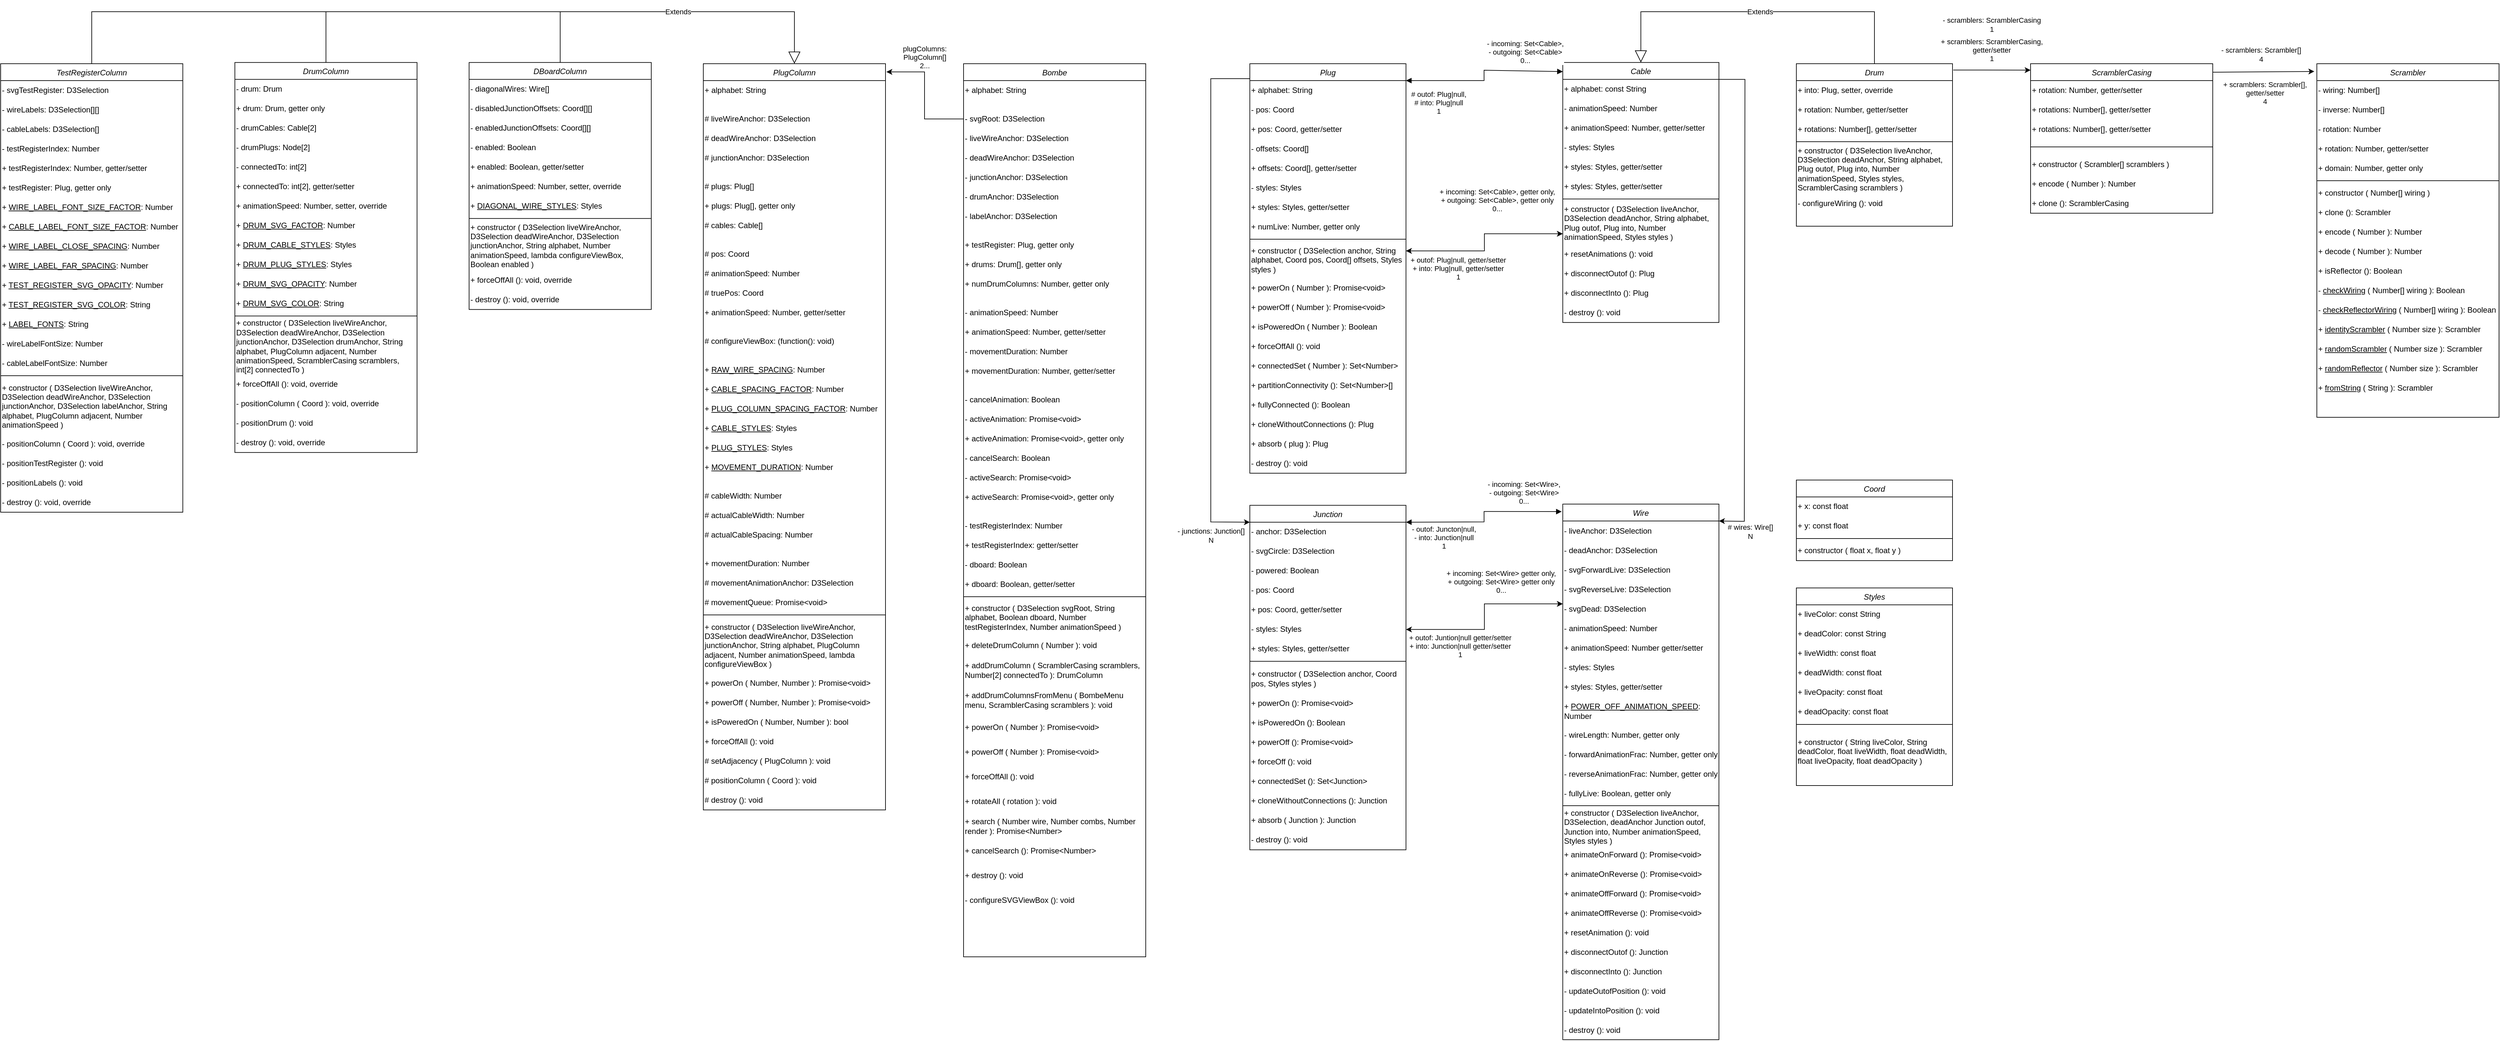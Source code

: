 <mxfile version="17.4.2" type="device"><diagram id="C5RBs43oDa-KdzZeNtuy" name="Page-1"><mxGraphModel dx="2231" dy="1990" grid="1" gridSize="10" guides="1" tooltips="1" connect="1" arrows="1" fold="1" page="1" pageScale="1" pageWidth="827" pageHeight="1169" math="0" shadow="0"><root><mxCell id="WIyWlLk6GJQsqaUBKTNV-0"/><mxCell id="WIyWlLk6GJQsqaUBKTNV-1" parent="WIyWlLk6GJQsqaUBKTNV-0"/><mxCell id="zkfFHV4jXpPFQw0GAbJ--0" value="Bombe" style="swimlane;fontStyle=2;align=center;verticalAlign=top;childLayout=stackLayout;horizontal=1;startSize=26;horizontalStack=0;resizeParent=1;resizeLast=0;collapsible=1;marginBottom=0;rounded=0;shadow=0;strokeWidth=1;" parent="WIyWlLk6GJQsqaUBKTNV-1" vertex="1"><mxGeometry x="360" y="-960" width="280" height="1374" as="geometry"><mxRectangle x="220" y="120" width="160" height="26" as="alternateBounds"/></mxGeometry></mxCell><mxCell id="KHc6Vt6vSlfI0iTS4V5Z-122" value="+ alphabet: String" style="text;html=1;strokeColor=none;fillColor=none;align=left;verticalAlign=middle;whiteSpace=wrap;rounded=0;" parent="zkfFHV4jXpPFQw0GAbJ--0" vertex="1"><mxGeometry y="26" width="280" height="30" as="geometry"/></mxCell><mxCell id="wJeyBMV8qSGXch7xBjSX-3" value="" style="text;strokeColor=none;fillColor=none;align=left;verticalAlign=middle;spacingTop=-1;spacingLeft=4;spacingRight=4;rotatable=0;labelPosition=right;points=[];portConstraint=eastwest;" parent="zkfFHV4jXpPFQw0GAbJ--0" vertex="1"><mxGeometry y="56" width="280" height="14" as="geometry"/></mxCell><mxCell id="Yk2TN44umyieJPecuh3C-34" value="- svgRoot: D3Selection" style="text;html=1;strokeColor=none;fillColor=none;align=left;verticalAlign=middle;whiteSpace=wrap;rounded=0;" parent="zkfFHV4jXpPFQw0GAbJ--0" vertex="1"><mxGeometry y="70" width="280" height="30" as="geometry"/></mxCell><mxCell id="Yk2TN44umyieJPecuh3C-32" value="- liveWireAnchor: D3Selection" style="text;html=1;strokeColor=none;fillColor=none;align=left;verticalAlign=middle;whiteSpace=wrap;rounded=0;" parent="zkfFHV4jXpPFQw0GAbJ--0" vertex="1"><mxGeometry y="100" width="280" height="30" as="geometry"/></mxCell><mxCell id="Yk2TN44umyieJPecuh3C-33" value="- deadWireAnchor: D3Selection" style="text;html=1;strokeColor=none;fillColor=none;align=left;verticalAlign=middle;whiteSpace=wrap;rounded=0;" parent="zkfFHV4jXpPFQw0GAbJ--0" vertex="1"><mxGeometry y="130" width="280" height="30" as="geometry"/></mxCell><mxCell id="aY4HvQeSXh3024bvhlyN-8" value="- junctionAnchor: D3Selection" style="text;html=1;strokeColor=none;fillColor=none;align=left;verticalAlign=middle;whiteSpace=wrap;rounded=0;" parent="zkfFHV4jXpPFQw0GAbJ--0" vertex="1"><mxGeometry y="160" width="280" height="30" as="geometry"/></mxCell><mxCell id="aY4HvQeSXh3024bvhlyN-9" value="- drumAnchor: D3Selection" style="text;html=1;strokeColor=none;fillColor=none;align=left;verticalAlign=middle;whiteSpace=wrap;rounded=0;" parent="zkfFHV4jXpPFQw0GAbJ--0" vertex="1"><mxGeometry y="190" width="280" height="30" as="geometry"/></mxCell><mxCell id="wJeyBMV8qSGXch7xBjSX-0" value="- labelAnchor: D3Selection" style="text;html=1;strokeColor=none;fillColor=none;align=left;verticalAlign=middle;whiteSpace=wrap;rounded=0;" parent="zkfFHV4jXpPFQw0GAbJ--0" vertex="1"><mxGeometry y="220" width="280" height="30" as="geometry"/></mxCell><mxCell id="wJeyBMV8qSGXch7xBjSX-4" value="" style="text;strokeColor=none;fillColor=none;align=left;verticalAlign=middle;spacingTop=-1;spacingLeft=4;spacingRight=4;rotatable=0;labelPosition=right;points=[];portConstraint=eastwest;" parent="zkfFHV4jXpPFQw0GAbJ--0" vertex="1"><mxGeometry y="250" width="280" height="14" as="geometry"/></mxCell><mxCell id="wJeyBMV8qSGXch7xBjSX-17" value="+ testRegister: Plug, getter only" style="text;html=1;strokeColor=none;fillColor=none;align=left;verticalAlign=middle;whiteSpace=wrap;rounded=0;" parent="zkfFHV4jXpPFQw0GAbJ--0" vertex="1"><mxGeometry y="264" width="280" height="30" as="geometry"/></mxCell><mxCell id="wJeyBMV8qSGXch7xBjSX-18" value="+ drums: Drum[], getter only" style="text;html=1;strokeColor=none;fillColor=none;align=left;verticalAlign=middle;whiteSpace=wrap;rounded=0;" parent="zkfFHV4jXpPFQw0GAbJ--0" vertex="1"><mxGeometry y="294" width="280" height="30" as="geometry"/></mxCell><mxCell id="wJeyBMV8qSGXch7xBjSX-19" value="+ numDrumColumns: Number, getter only" style="text;html=1;strokeColor=none;fillColor=none;align=left;verticalAlign=middle;whiteSpace=wrap;rounded=0;" parent="zkfFHV4jXpPFQw0GAbJ--0" vertex="1"><mxGeometry y="324" width="280" height="30" as="geometry"/></mxCell><mxCell id="wJeyBMV8qSGXch7xBjSX-7" value="" style="text;strokeColor=none;fillColor=none;align=left;verticalAlign=middle;spacingTop=-1;spacingLeft=4;spacingRight=4;rotatable=0;labelPosition=right;points=[];portConstraint=eastwest;" parent="zkfFHV4jXpPFQw0GAbJ--0" vertex="1"><mxGeometry y="354" width="280" height="14" as="geometry"/></mxCell><mxCell id="KHc6Vt6vSlfI0iTS4V5Z-132" value="- animationSpeed: Number" style="text;html=1;strokeColor=none;fillColor=none;align=left;verticalAlign=middle;whiteSpace=wrap;rounded=0;" parent="zkfFHV4jXpPFQw0GAbJ--0" vertex="1"><mxGeometry y="368" width="280" height="30" as="geometry"/></mxCell><mxCell id="KHc6Vt6vSlfI0iTS4V5Z-117" value="+ animationSpeed: Number, getter/setter" style="text;html=1;strokeColor=none;fillColor=none;align=left;verticalAlign=middle;whiteSpace=wrap;rounded=0;" parent="zkfFHV4jXpPFQw0GAbJ--0" vertex="1"><mxGeometry y="398" width="280" height="30" as="geometry"/></mxCell><mxCell id="wJeyBMV8qSGXch7xBjSX-15" value="- movementDuration: Number" style="text;html=1;strokeColor=none;fillColor=none;align=left;verticalAlign=middle;whiteSpace=wrap;rounded=0;" parent="zkfFHV4jXpPFQw0GAbJ--0" vertex="1"><mxGeometry y="428" width="280" height="30" as="geometry"/></mxCell><mxCell id="wJeyBMV8qSGXch7xBjSX-16" value="+ movementDuration: Number, getter/setter" style="text;html=1;strokeColor=none;fillColor=none;align=left;verticalAlign=middle;whiteSpace=wrap;rounded=0;" parent="zkfFHV4jXpPFQw0GAbJ--0" vertex="1"><mxGeometry y="458" width="280" height="30" as="geometry"/></mxCell><mxCell id="wJeyBMV8qSGXch7xBjSX-11" value="" style="text;strokeColor=none;fillColor=none;align=left;verticalAlign=middle;spacingTop=-1;spacingLeft=4;spacingRight=4;rotatable=0;labelPosition=right;points=[];portConstraint=eastwest;" parent="zkfFHV4jXpPFQw0GAbJ--0" vertex="1"><mxGeometry y="488" width="280" height="14" as="geometry"/></mxCell><mxCell id="wJeyBMV8qSGXch7xBjSX-8" value="- cancelAnimation: Boolean" style="text;html=1;strokeColor=none;fillColor=none;align=left;verticalAlign=middle;whiteSpace=wrap;rounded=0;" parent="zkfFHV4jXpPFQw0GAbJ--0" vertex="1"><mxGeometry y="502" width="280" height="30" as="geometry"/></mxCell><mxCell id="wJeyBMV8qSGXch7xBjSX-9" value="- activeAnimation: Promise&amp;lt;void&amp;gt;" style="text;html=1;strokeColor=none;fillColor=none;align=left;verticalAlign=middle;whiteSpace=wrap;rounded=0;" parent="zkfFHV4jXpPFQw0GAbJ--0" vertex="1"><mxGeometry y="532" width="280" height="30" as="geometry"/></mxCell><mxCell id="wJeyBMV8qSGXch7xBjSX-14" value="+ activeAnimation: Promise&amp;lt;void&amp;gt;, getter only" style="text;html=1;strokeColor=none;fillColor=none;align=left;verticalAlign=middle;whiteSpace=wrap;rounded=0;" parent="zkfFHV4jXpPFQw0GAbJ--0" vertex="1"><mxGeometry y="562" width="280" height="30" as="geometry"/></mxCell><mxCell id="wJeyBMV8qSGXch7xBjSX-10" value="- cancelSearch: Boolean" style="text;html=1;strokeColor=none;fillColor=none;align=left;verticalAlign=middle;whiteSpace=wrap;rounded=0;" parent="zkfFHV4jXpPFQw0GAbJ--0" vertex="1"><mxGeometry y="592" width="280" height="30" as="geometry"/></mxCell><mxCell id="wJeyBMV8qSGXch7xBjSX-12" value="- activeSearch: Promise&amp;lt;void&amp;gt;&lt;span style=&quot;color: rgba(0 , 0 , 0 , 0) ; font-family: monospace ; font-size: 0px&quot;&gt;%3CmxGraphModel%3E%3Croot%3E%3CmxCell%20id%3D%220%22%2F%3E%3CmxCell%20id%3D%221%22%20parent%3D%220%22%2F%3E%3CmxCell%20id%3D%222%22%20value%3D%22-%20cancelSearch%3A%20Boolean%22%20style%3D%22text%3Bhtml%3D1%3BstrokeColor%3Dnone%3BfillColor%3Dnone%3Balign%3Dleft%3BverticalAlign%3Dmiddle%3BwhiteSpace%3Dwrap%3Brounded%3D0%3B%22%20vertex%3D%221%22%20parent%3D%221%22%3E%3CmxGeometry%20x%3D%22-720%22%20y%3D%22182.46%22%20width%3D%22280%22%20height%3D%2230%22%20as%3D%22geometry%22%2F%3E%3C%2FmxCell%3E%3C%2Froot%3E%3C%2FmxGraphModel%3E&lt;/span&gt;" style="text;html=1;strokeColor=none;fillColor=none;align=left;verticalAlign=middle;whiteSpace=wrap;rounded=0;" parent="zkfFHV4jXpPFQw0GAbJ--0" vertex="1"><mxGeometry y="622" width="280" height="30" as="geometry"/></mxCell><mxCell id="wJeyBMV8qSGXch7xBjSX-13" value="+ activeSearch: Promise&amp;lt;void&amp;gt;, getter only" style="text;html=1;strokeColor=none;fillColor=none;align=left;verticalAlign=middle;whiteSpace=wrap;rounded=0;" parent="zkfFHV4jXpPFQw0GAbJ--0" vertex="1"><mxGeometry y="652" width="280" height="30" as="geometry"/></mxCell><mxCell id="wJeyBMV8qSGXch7xBjSX-5" value="" style="text;strokeColor=none;fillColor=none;align=left;verticalAlign=middle;spacingTop=-1;spacingLeft=4;spacingRight=4;rotatable=0;labelPosition=right;points=[];portConstraint=eastwest;" parent="zkfFHV4jXpPFQw0GAbJ--0" vertex="1"><mxGeometry y="682" width="280" height="14" as="geometry"/></mxCell><mxCell id="wIj-vTegOrO-jY_Qx2di-67" value="- testRegisterIndex: Number" style="text;html=1;strokeColor=none;fillColor=none;align=left;verticalAlign=middle;whiteSpace=wrap;rounded=0;" parent="zkfFHV4jXpPFQw0GAbJ--0" vertex="1"><mxGeometry y="696" width="280" height="30" as="geometry"/></mxCell><mxCell id="wIj-vTegOrO-jY_Qx2di-68" value="+ testRegisterIndex: getter/setter" style="text;html=1;strokeColor=none;fillColor=none;align=left;verticalAlign=middle;whiteSpace=wrap;rounded=0;" parent="zkfFHV4jXpPFQw0GAbJ--0" vertex="1"><mxGeometry y="726" width="280" height="30" as="geometry"/></mxCell><mxCell id="wJeyBMV8qSGXch7xBjSX-1" value="- dboard: Boolean" style="text;html=1;strokeColor=none;fillColor=none;align=left;verticalAlign=middle;whiteSpace=wrap;rounded=0;" parent="zkfFHV4jXpPFQw0GAbJ--0" vertex="1"><mxGeometry y="756" width="280" height="30" as="geometry"/></mxCell><mxCell id="wJeyBMV8qSGXch7xBjSX-2" value="+ dboard: Boolean, getter/setter" style="text;html=1;strokeColor=none;fillColor=none;align=left;verticalAlign=middle;whiteSpace=wrap;rounded=0;" parent="zkfFHV4jXpPFQw0GAbJ--0" vertex="1"><mxGeometry y="786" width="280" height="30" as="geometry"/></mxCell><mxCell id="zkfFHV4jXpPFQw0GAbJ--4" value="" style="line;html=1;strokeWidth=1;align=left;verticalAlign=middle;spacingTop=-1;spacingLeft=3;spacingRight=3;rotatable=0;labelPosition=right;points=[];portConstraint=eastwest;" parent="zkfFHV4jXpPFQw0GAbJ--0" vertex="1"><mxGeometry y="816" width="280" height="8" as="geometry"/></mxCell><mxCell id="rFAmfS5LH0CRUj616MbS-35" value="+ constructor ( D3Selection svgRoot, String alphabet, Boolean dboard, Number testRegisterIndex, Number animationSpeed )" style="text;html=1;strokeColor=none;fillColor=none;align=left;verticalAlign=middle;whiteSpace=wrap;rounded=0;" parent="zkfFHV4jXpPFQw0GAbJ--0" vertex="1"><mxGeometry y="824" width="280" height="56" as="geometry"/></mxCell><mxCell id="wIj-vTegOrO-jY_Qx2di-37" value="+ deleteDrumColumn ( Number ): void" style="text;html=1;strokeColor=none;fillColor=none;align=left;verticalAlign=middle;whiteSpace=wrap;rounded=0;" parent="zkfFHV4jXpPFQw0GAbJ--0" vertex="1"><mxGeometry y="880" width="280" height="30" as="geometry"/></mxCell><mxCell id="wIj-vTegOrO-jY_Qx2di-38" value="+ addDrumColumn ( ScramblerCasing scramblers, Number[2] connectedTo ): DrumColumn" style="text;html=1;strokeColor=none;fillColor=none;align=left;verticalAlign=middle;whiteSpace=wrap;rounded=0;" parent="zkfFHV4jXpPFQw0GAbJ--0" vertex="1"><mxGeometry y="910" width="280" height="46" as="geometry"/></mxCell><mxCell id="wJeyBMV8qSGXch7xBjSX-20" value="+ addDrumColumnsFromMenu ( BombeMenu menu, ScramblerCasing scramblers ): void" style="text;html=1;strokeColor=none;fillColor=none;align=left;verticalAlign=middle;whiteSpace=wrap;rounded=0;" parent="zkfFHV4jXpPFQw0GAbJ--0" vertex="1"><mxGeometry y="956" width="280" height="46" as="geometry"/></mxCell><mxCell id="wJeyBMV8qSGXch7xBjSX-21" value="+ powerOn ( Number ): Promise&amp;lt;void&amp;gt;" style="text;html=1;strokeColor=none;fillColor=none;align=left;verticalAlign=middle;whiteSpace=wrap;rounded=0;" parent="zkfFHV4jXpPFQw0GAbJ--0" vertex="1"><mxGeometry y="1002" width="280" height="38" as="geometry"/></mxCell><mxCell id="wJeyBMV8qSGXch7xBjSX-24" value="+ powerOff ( Number ): Promise&amp;lt;void&amp;gt;" style="text;html=1;strokeColor=none;fillColor=none;align=left;verticalAlign=middle;whiteSpace=wrap;rounded=0;" parent="zkfFHV4jXpPFQw0GAbJ--0" vertex="1"><mxGeometry y="1040" width="280" height="38" as="geometry"/></mxCell><mxCell id="wJeyBMV8qSGXch7xBjSX-26" value="+ forceOffAll (): void" style="text;html=1;strokeColor=none;fillColor=none;align=left;verticalAlign=middle;whiteSpace=wrap;rounded=0;" parent="zkfFHV4jXpPFQw0GAbJ--0" vertex="1"><mxGeometry y="1078" width="280" height="38" as="geometry"/></mxCell><mxCell id="wJeyBMV8qSGXch7xBjSX-28" value="+ rotateAll ( rotation ): void" style="text;html=1;strokeColor=none;fillColor=none;align=left;verticalAlign=middle;whiteSpace=wrap;rounded=0;" parent="zkfFHV4jXpPFQw0GAbJ--0" vertex="1"><mxGeometry y="1116" width="280" height="38" as="geometry"/></mxCell><mxCell id="wJeyBMV8qSGXch7xBjSX-29" value="+ search ( Number wire, Number combs, Number render ): Promise&amp;lt;Number&amp;gt;" style="text;html=1;strokeColor=none;fillColor=none;align=left;verticalAlign=middle;whiteSpace=wrap;rounded=0;" parent="zkfFHV4jXpPFQw0GAbJ--0" vertex="1"><mxGeometry y="1154" width="280" height="38" as="geometry"/></mxCell><mxCell id="wJeyBMV8qSGXch7xBjSX-30" value="+ cancelSearch (): Promise&amp;lt;Number&amp;gt;" style="text;html=1;strokeColor=none;fillColor=none;align=left;verticalAlign=middle;whiteSpace=wrap;rounded=0;" parent="zkfFHV4jXpPFQw0GAbJ--0" vertex="1"><mxGeometry y="1192" width="280" height="38" as="geometry"/></mxCell><mxCell id="wJeyBMV8qSGXch7xBjSX-32" value="+ destroy (): void" style="text;html=1;strokeColor=none;fillColor=none;align=left;verticalAlign=middle;whiteSpace=wrap;rounded=0;" parent="zkfFHV4jXpPFQw0GAbJ--0" vertex="1"><mxGeometry y="1230" width="280" height="38" as="geometry"/></mxCell><mxCell id="wJeyBMV8qSGXch7xBjSX-31" value="- configureSVGViewBox (): void" style="text;html=1;strokeColor=none;fillColor=none;align=left;verticalAlign=middle;whiteSpace=wrap;rounded=0;" parent="zkfFHV4jXpPFQw0GAbJ--0" vertex="1"><mxGeometry y="1268" width="280" height="38" as="geometry"/></mxCell><mxCell id="KHc6Vt6vSlfI0iTS4V5Z-3" value="Plug" style="swimlane;fontStyle=2;align=center;verticalAlign=top;childLayout=stackLayout;horizontal=1;startSize=26;horizontalStack=0;resizeParent=1;resizeLast=0;collapsible=1;marginBottom=0;rounded=0;shadow=0;strokeWidth=1;" parent="WIyWlLk6GJQsqaUBKTNV-1" vertex="1"><mxGeometry x="800" y="-960" width="240" height="630" as="geometry"><mxRectangle x="220" y="120" width="160" height="26" as="alternateBounds"/></mxGeometry></mxCell><mxCell id="Yk2TN44umyieJPecuh3C-8" value="+ alphabet: String" style="text;html=1;strokeColor=none;fillColor=none;align=left;verticalAlign=middle;whiteSpace=wrap;rounded=0;" parent="KHc6Vt6vSlfI0iTS4V5Z-3" vertex="1"><mxGeometry y="26" width="240" height="30" as="geometry"/></mxCell><mxCell id="KHc6Vt6vSlfI0iTS4V5Z-141" value="- pos: Coord" style="text;html=1;strokeColor=none;fillColor=none;align=left;verticalAlign=middle;whiteSpace=wrap;rounded=0;" parent="KHc6Vt6vSlfI0iTS4V5Z-3" vertex="1"><mxGeometry y="56" width="240" height="30" as="geometry"/></mxCell><mxCell id="KHc6Vt6vSlfI0iTS4V5Z-146" value="+ pos: Coord, getter/setter" style="text;html=1;strokeColor=none;fillColor=none;align=left;verticalAlign=middle;whiteSpace=wrap;rounded=0;" parent="KHc6Vt6vSlfI0iTS4V5Z-3" vertex="1"><mxGeometry y="86" width="240" height="30" as="geometry"/></mxCell><mxCell id="wIj-vTegOrO-jY_Qx2di-12" value="- offsets: Coord[]" style="text;html=1;strokeColor=none;fillColor=none;align=left;verticalAlign=middle;whiteSpace=wrap;rounded=0;" parent="KHc6Vt6vSlfI0iTS4V5Z-3" vertex="1"><mxGeometry y="116" width="240" height="30" as="geometry"/></mxCell><mxCell id="KRn6W4EfLD2I1ijGHxjD-8" value="+ offsets: Coord[], getter/setter" style="text;html=1;strokeColor=none;fillColor=none;align=left;verticalAlign=middle;whiteSpace=wrap;rounded=0;" parent="KHc6Vt6vSlfI0iTS4V5Z-3" vertex="1"><mxGeometry y="146" width="240" height="30" as="geometry"/></mxCell><mxCell id="b3xo3CaJ2DFIf5yfNVwS-23" value="- styles: Styles" style="text;html=1;strokeColor=none;fillColor=none;align=left;verticalAlign=middle;whiteSpace=wrap;rounded=0;" parent="KHc6Vt6vSlfI0iTS4V5Z-3" vertex="1"><mxGeometry y="176" width="240" height="30" as="geometry"/></mxCell><mxCell id="b3xo3CaJ2DFIf5yfNVwS-24" value="+ styles: Styles, getter/setter" style="text;html=1;strokeColor=none;fillColor=none;align=left;verticalAlign=middle;whiteSpace=wrap;rounded=0;" parent="KHc6Vt6vSlfI0iTS4V5Z-3" vertex="1"><mxGeometry y="206" width="240" height="30" as="geometry"/></mxCell><mxCell id="b3xo3CaJ2DFIf5yfNVwS-57" value="+ numLive: Number, getter only" style="text;html=1;strokeColor=none;fillColor=none;align=left;verticalAlign=middle;whiteSpace=wrap;rounded=0;" parent="KHc6Vt6vSlfI0iTS4V5Z-3" vertex="1"><mxGeometry y="236" width="240" height="30" as="geometry"/></mxCell><mxCell id="KHc6Vt6vSlfI0iTS4V5Z-4" value="" style="line;html=1;strokeWidth=1;align=left;verticalAlign=middle;spacingTop=-1;spacingLeft=3;spacingRight=3;rotatable=0;labelPosition=right;points=[];portConstraint=eastwest;" parent="KHc6Vt6vSlfI0iTS4V5Z-3" vertex="1"><mxGeometry y="266" width="240" height="8" as="geometry"/></mxCell><mxCell id="KHc6Vt6vSlfI0iTS4V5Z-133" value="+ constructor ( D3Selection anchor, String alphabet, Coord pos, Coord[] offsets, Styles styles )" style="text;html=1;strokeColor=none;fillColor=none;align=left;verticalAlign=middle;whiteSpace=wrap;rounded=0;" parent="KHc6Vt6vSlfI0iTS4V5Z-3" vertex="1"><mxGeometry y="274" width="240" height="56" as="geometry"/></mxCell><mxCell id="KHc6Vt6vSlfI0iTS4V5Z-124" value="+ powerOn ( Number ): Promise&amp;lt;void&amp;gt;" style="text;html=1;strokeColor=none;fillColor=none;align=left;verticalAlign=middle;whiteSpace=wrap;rounded=0;" parent="KHc6Vt6vSlfI0iTS4V5Z-3" vertex="1"><mxGeometry y="330" width="240" height="30" as="geometry"/></mxCell><mxCell id="KHc6Vt6vSlfI0iTS4V5Z-127" value="+ powerOff ( Number ): Promise&amp;lt;void&amp;gt;" style="text;html=1;strokeColor=none;fillColor=none;align=left;verticalAlign=middle;whiteSpace=wrap;rounded=0;" parent="KHc6Vt6vSlfI0iTS4V5Z-3" vertex="1"><mxGeometry y="360" width="240" height="30" as="geometry"/></mxCell><mxCell id="rFAmfS5LH0CRUj616MbS-43" value="+ isPoweredOn ( Number ): Boolean" style="text;html=1;strokeColor=none;fillColor=none;align=left;verticalAlign=middle;whiteSpace=wrap;rounded=0;" parent="KHc6Vt6vSlfI0iTS4V5Z-3" vertex="1"><mxGeometry y="390" width="240" height="30" as="geometry"/></mxCell><mxCell id="KHc6Vt6vSlfI0iTS4V5Z-129" value="+ forceOffAll (): void" style="text;html=1;strokeColor=none;fillColor=none;align=left;verticalAlign=middle;whiteSpace=wrap;rounded=0;" parent="KHc6Vt6vSlfI0iTS4V5Z-3" vertex="1"><mxGeometry y="420" width="240" height="30" as="geometry"/></mxCell><mxCell id="b3xo3CaJ2DFIf5yfNVwS-25" value="+ connectedSet ( Number ): Set&amp;lt;Number&amp;gt;" style="text;html=1;strokeColor=none;fillColor=none;align=left;verticalAlign=middle;whiteSpace=wrap;rounded=0;" parent="KHc6Vt6vSlfI0iTS4V5Z-3" vertex="1"><mxGeometry y="450" width="240" height="30" as="geometry"/></mxCell><mxCell id="b3xo3CaJ2DFIf5yfNVwS-26" value="+ partitionConnectivity (): Set&amp;lt;Number&amp;gt;[]" style="text;html=1;strokeColor=none;fillColor=none;align=left;verticalAlign=middle;whiteSpace=wrap;rounded=0;" parent="KHc6Vt6vSlfI0iTS4V5Z-3" vertex="1"><mxGeometry y="480" width="240" height="30" as="geometry"/></mxCell><mxCell id="b3xo3CaJ2DFIf5yfNVwS-27" value="+ fullyConnected (): Boolean" style="text;html=1;strokeColor=none;fillColor=none;align=left;verticalAlign=middle;whiteSpace=wrap;rounded=0;" parent="KHc6Vt6vSlfI0iTS4V5Z-3" vertex="1"><mxGeometry y="510" width="240" height="30" as="geometry"/></mxCell><mxCell id="b3xo3CaJ2DFIf5yfNVwS-28" value="+ cloneWithoutConnections (): Plug" style="text;html=1;strokeColor=none;fillColor=none;align=left;verticalAlign=middle;whiteSpace=wrap;rounded=0;" parent="KHc6Vt6vSlfI0iTS4V5Z-3" vertex="1"><mxGeometry y="540" width="240" height="30" as="geometry"/></mxCell><mxCell id="b3xo3CaJ2DFIf5yfNVwS-29" value="+ absorb ( plug ): Plug" style="text;html=1;strokeColor=none;fillColor=none;align=left;verticalAlign=middle;whiteSpace=wrap;rounded=0;" parent="KHc6Vt6vSlfI0iTS4V5Z-3" vertex="1"><mxGeometry y="570" width="240" height="30" as="geometry"/></mxCell><mxCell id="wIj-vTegOrO-jY_Qx2di-34" value="- destroy (): void" style="text;html=1;strokeColor=none;fillColor=none;align=left;verticalAlign=middle;whiteSpace=wrap;rounded=0;" parent="KHc6Vt6vSlfI0iTS4V5Z-3" vertex="1"><mxGeometry y="600" width="240" height="30" as="geometry"/></mxCell><mxCell id="KHc6Vt6vSlfI0iTS4V5Z-7" value="Cable" style="swimlane;fontStyle=2;align=center;verticalAlign=top;childLayout=stackLayout;horizontal=1;startSize=26;horizontalStack=0;resizeParent=1;resizeLast=0;collapsible=1;marginBottom=0;rounded=0;shadow=0;strokeWidth=1;" parent="WIyWlLk6GJQsqaUBKTNV-1" vertex="1"><mxGeometry x="1281" y="-961.86" width="240" height="400" as="geometry"><mxRectangle x="220" y="120" width="160" height="26" as="alternateBounds"/></mxGeometry></mxCell><mxCell id="Yk2TN44umyieJPecuh3C-6" value="+ alphabet: const String" style="text;html=1;strokeColor=none;fillColor=none;align=left;verticalAlign=middle;whiteSpace=wrap;rounded=0;" parent="KHc6Vt6vSlfI0iTS4V5Z-7" vertex="1"><mxGeometry y="26" width="240" height="30" as="geometry"/></mxCell><mxCell id="b3xo3CaJ2DFIf5yfNVwS-31" value="- animationSpeed: Number" style="text;html=1;strokeColor=none;fillColor=none;align=left;verticalAlign=middle;whiteSpace=wrap;rounded=0;" parent="KHc6Vt6vSlfI0iTS4V5Z-7" vertex="1"><mxGeometry y="56" width="240" height="30" as="geometry"/></mxCell><mxCell id="b3xo3CaJ2DFIf5yfNVwS-32" value="+ animationSpeed: Number, getter/setter" style="text;html=1;strokeColor=none;fillColor=none;align=left;verticalAlign=middle;whiteSpace=wrap;rounded=0;" parent="KHc6Vt6vSlfI0iTS4V5Z-7" vertex="1"><mxGeometry y="86" width="240" height="30" as="geometry"/></mxCell><mxCell id="b3xo3CaJ2DFIf5yfNVwS-33" value="- styles: Styles" style="text;html=1;strokeColor=none;fillColor=none;align=left;verticalAlign=middle;whiteSpace=wrap;rounded=0;" parent="KHc6Vt6vSlfI0iTS4V5Z-7" vertex="1"><mxGeometry y="116" width="240" height="30" as="geometry"/></mxCell><mxCell id="b3xo3CaJ2DFIf5yfNVwS-34" value="+ styles: Styles, getter/setter" style="text;html=1;strokeColor=none;fillColor=none;align=left;verticalAlign=middle;whiteSpace=wrap;rounded=0;" parent="KHc6Vt6vSlfI0iTS4V5Z-7" vertex="1"><mxGeometry y="146" width="240" height="30" as="geometry"/></mxCell><mxCell id="b3xo3CaJ2DFIf5yfNVwS-36" value="+ styles: Styles, getter/setter" style="text;html=1;strokeColor=none;fillColor=none;align=left;verticalAlign=middle;whiteSpace=wrap;rounded=0;" parent="KHc6Vt6vSlfI0iTS4V5Z-7" vertex="1"><mxGeometry y="176" width="240" height="30" as="geometry"/></mxCell><mxCell id="KHc6Vt6vSlfI0iTS4V5Z-8" value="" style="line;html=1;strokeWidth=1;align=left;verticalAlign=middle;spacingTop=-1;spacingLeft=3;spacingRight=3;rotatable=0;labelPosition=right;points=[];portConstraint=eastwest;" parent="KHc6Vt6vSlfI0iTS4V5Z-7" vertex="1"><mxGeometry y="206" width="240" height="8" as="geometry"/></mxCell><mxCell id="KHc6Vt6vSlfI0iTS4V5Z-105" value="+ constructor ( D3Selection liveAnchor, D3Selection deadAnchor, String alphabet, Plug outof, Plug into, Number animationSpeed, Styles styles )" style="text;html=1;strokeColor=none;fillColor=none;align=left;verticalAlign=middle;whiteSpace=wrap;rounded=0;" parent="KHc6Vt6vSlfI0iTS4V5Z-7" vertex="1"><mxGeometry y="214" width="240" height="66" as="geometry"/></mxCell><mxCell id="KHc6Vt6vSlfI0iTS4V5Z-130" value="+ resetAnimations (): void" style="text;html=1;strokeColor=none;fillColor=none;align=left;verticalAlign=middle;whiteSpace=wrap;rounded=0;" parent="KHc6Vt6vSlfI0iTS4V5Z-7" vertex="1"><mxGeometry y="280" width="240" height="30" as="geometry"/></mxCell><mxCell id="b3xo3CaJ2DFIf5yfNVwS-60" value="+ disconnectOutof (): Plug" style="text;html=1;strokeColor=none;fillColor=none;align=left;verticalAlign=middle;whiteSpace=wrap;rounded=0;" parent="KHc6Vt6vSlfI0iTS4V5Z-7" vertex="1"><mxGeometry y="310" width="240" height="30" as="geometry"/></mxCell><mxCell id="b3xo3CaJ2DFIf5yfNVwS-61" value="+ disconnectInto (): Plug" style="text;html=1;strokeColor=none;fillColor=none;align=left;verticalAlign=middle;whiteSpace=wrap;rounded=0;" parent="KHc6Vt6vSlfI0iTS4V5Z-7" vertex="1"><mxGeometry y="340" width="240" height="30" as="geometry"/></mxCell><mxCell id="wIj-vTegOrO-jY_Qx2di-35" value="- destroy (): void" style="text;html=1;strokeColor=none;fillColor=none;align=left;verticalAlign=middle;whiteSpace=wrap;rounded=0;" parent="KHc6Vt6vSlfI0iTS4V5Z-7" vertex="1"><mxGeometry y="370" width="240" height="30" as="geometry"/></mxCell><mxCell id="KHc6Vt6vSlfI0iTS4V5Z-23" value="" style="endArrow=block;startArrow=block;endFill=1;startFill=1;html=1;rounded=0;exitX=1;exitY=0;exitDx=0;exitDy=0;entryX=0;entryY=0.035;entryDx=0;entryDy=0;entryPerimeter=0;" parent="WIyWlLk6GJQsqaUBKTNV-1" source="Yk2TN44umyieJPecuh3C-8" target="KHc6Vt6vSlfI0iTS4V5Z-7" edge="1"><mxGeometry width="160" relative="1" as="geometry"><mxPoint x="810" y="-870" as="sourcePoint"/><mxPoint x="970" y="-870" as="targetPoint"/><Array as="points"><mxPoint x="1160" y="-934"/><mxPoint x="1160" y="-950"/></Array></mxGeometry></mxCell><mxCell id="KHc6Vt6vSlfI0iTS4V5Z-24" value="- incoming: Set&amp;lt;Cable&amp;gt;,&lt;br&gt;- outgoing: Set&amp;lt;Cable&amp;gt;&lt;br&gt;0..." style="edgeLabel;html=1;align=center;verticalAlign=middle;resizable=0;points=[];" parent="KHc6Vt6vSlfI0iTS4V5Z-23" vertex="1" connectable="0"><mxGeometry x="0.545" relative="1" as="geometry"><mxPoint y="-29" as="offset"/></mxGeometry></mxCell><mxCell id="KHc6Vt6vSlfI0iTS4V5Z-25" value="# outof: Plug|null,&lt;br&gt;# into: Plug|null&lt;br&gt;1" style="edgeLabel;html=1;align=center;verticalAlign=middle;resizable=0;points=[];" parent="KHc6Vt6vSlfI0iTS4V5Z-23" vertex="1" connectable="0"><mxGeometry x="-0.645" relative="1" as="geometry"><mxPoint x="4" y="34" as="offset"/></mxGeometry></mxCell><mxCell id="KHc6Vt6vSlfI0iTS4V5Z-26" value="Junction" style="swimlane;fontStyle=2;align=center;verticalAlign=top;childLayout=stackLayout;horizontal=1;startSize=26;horizontalStack=0;resizeParent=1;resizeLast=0;collapsible=1;marginBottom=0;rounded=0;shadow=0;strokeWidth=1;" parent="WIyWlLk6GJQsqaUBKTNV-1" vertex="1"><mxGeometry x="800" y="-280.61" width="240" height="530" as="geometry"><mxRectangle x="220" y="120" width="160" height="26" as="alternateBounds"/></mxGeometry></mxCell><mxCell id="rFAmfS5LH0CRUj616MbS-18" value="- anchor: D3Selection" style="text;html=1;strokeColor=none;fillColor=none;align=left;verticalAlign=middle;whiteSpace=wrap;rounded=0;" parent="KHc6Vt6vSlfI0iTS4V5Z-26" vertex="1"><mxGeometry y="26" width="240" height="30" as="geometry"/></mxCell><mxCell id="KHc6Vt6vSlfI0iTS4V5Z-75" value="- svgCircle: D3Selection" style="text;html=1;strokeColor=none;fillColor=none;align=left;verticalAlign=middle;whiteSpace=wrap;rounded=0;" parent="KHc6Vt6vSlfI0iTS4V5Z-26" vertex="1"><mxGeometry y="56" width="240" height="30" as="geometry"/></mxCell><mxCell id="rFAmfS5LH0CRUj616MbS-2" value="- powered: Boolean" style="text;html=1;strokeColor=none;fillColor=none;align=left;verticalAlign=middle;whiteSpace=wrap;rounded=0;" parent="KHc6Vt6vSlfI0iTS4V5Z-26" vertex="1"><mxGeometry y="86" width="240" height="30" as="geometry"/></mxCell><mxCell id="KHc6Vt6vSlfI0iTS4V5Z-107" value="- pos: Coord" style="text;html=1;strokeColor=none;fillColor=none;align=left;verticalAlign=middle;whiteSpace=wrap;rounded=0;" parent="KHc6Vt6vSlfI0iTS4V5Z-26" vertex="1"><mxGeometry y="116" width="240" height="30" as="geometry"/></mxCell><mxCell id="KHc6Vt6vSlfI0iTS4V5Z-144" value="+ pos: Coord, getter/setter" style="text;html=1;strokeColor=none;fillColor=none;align=left;verticalAlign=middle;whiteSpace=wrap;rounded=0;" parent="KHc6Vt6vSlfI0iTS4V5Z-26" vertex="1"><mxGeometry y="146" width="240" height="30" as="geometry"/></mxCell><mxCell id="Yk2TN44umyieJPecuh3C-26" value="- styles: Styles" style="text;html=1;strokeColor=none;fillColor=none;align=left;verticalAlign=middle;whiteSpace=wrap;rounded=0;" parent="KHc6Vt6vSlfI0iTS4V5Z-26" vertex="1"><mxGeometry y="176" width="240" height="30" as="geometry"/></mxCell><mxCell id="el9beZRZt-GRKCiXbRx2-0" value="+ styles: Styles, getter/setter" style="text;html=1;strokeColor=none;fillColor=none;align=left;verticalAlign=middle;whiteSpace=wrap;rounded=0;" parent="KHc6Vt6vSlfI0iTS4V5Z-26" vertex="1"><mxGeometry y="206" width="240" height="30" as="geometry"/></mxCell><mxCell id="KHc6Vt6vSlfI0iTS4V5Z-27" value="" style="line;html=1;strokeWidth=1;align=left;verticalAlign=middle;spacingTop=-1;spacingLeft=3;spacingRight=3;rotatable=0;labelPosition=right;points=[];portConstraint=eastwest;" parent="KHc6Vt6vSlfI0iTS4V5Z-26" vertex="1"><mxGeometry y="236" width="240" height="8" as="geometry"/></mxCell><mxCell id="KHc6Vt6vSlfI0iTS4V5Z-72" value="+ constructor ( D3Selection anchor, Coord pos, Styles styles )" style="text;html=1;strokeColor=none;fillColor=none;align=left;verticalAlign=middle;whiteSpace=wrap;rounded=0;" parent="KHc6Vt6vSlfI0iTS4V5Z-26" vertex="1"><mxGeometry y="244" width="240" height="46" as="geometry"/></mxCell><mxCell id="KHc6Vt6vSlfI0iTS4V5Z-78" value="+ powerOn (): Promise&amp;lt;void&amp;gt;" style="text;html=1;strokeColor=none;fillColor=none;align=left;verticalAlign=middle;whiteSpace=wrap;rounded=0;" parent="KHc6Vt6vSlfI0iTS4V5Z-26" vertex="1"><mxGeometry y="290" width="240" height="30" as="geometry"/></mxCell><mxCell id="KHc6Vt6vSlfI0iTS4V5Z-114" value="+ isPoweredOn (): Boolean" style="text;html=1;strokeColor=none;fillColor=none;align=left;verticalAlign=middle;whiteSpace=wrap;rounded=0;" parent="KHc6Vt6vSlfI0iTS4V5Z-26" vertex="1"><mxGeometry y="320" width="240" height="30" as="geometry"/></mxCell><mxCell id="KHc6Vt6vSlfI0iTS4V5Z-125" value="+ powerOff (): Promise&amp;lt;void&amp;gt;" style="text;html=1;strokeColor=none;fillColor=none;align=left;verticalAlign=middle;whiteSpace=wrap;rounded=0;" parent="KHc6Vt6vSlfI0iTS4V5Z-26" vertex="1"><mxGeometry y="350" width="240" height="30" as="geometry"/></mxCell><mxCell id="b3xo3CaJ2DFIf5yfNVwS-4" value="+ forceOff (): void" style="text;html=1;strokeColor=none;fillColor=none;align=left;verticalAlign=middle;whiteSpace=wrap;rounded=0;" parent="KHc6Vt6vSlfI0iTS4V5Z-26" vertex="1"><mxGeometry y="380" width="240" height="30" as="geometry"/></mxCell><mxCell id="b3xo3CaJ2DFIf5yfNVwS-5" value="+ connectedSet (): Set&amp;lt;Junction&amp;gt;" style="text;html=1;strokeColor=none;fillColor=none;align=left;verticalAlign=middle;whiteSpace=wrap;rounded=0;" parent="KHc6Vt6vSlfI0iTS4V5Z-26" vertex="1"><mxGeometry y="410" width="240" height="30" as="geometry"/></mxCell><mxCell id="b3xo3CaJ2DFIf5yfNVwS-6" value="+ cloneWithoutConnections (): Junction" style="text;html=1;strokeColor=none;fillColor=none;align=left;verticalAlign=middle;whiteSpace=wrap;rounded=0;" parent="KHc6Vt6vSlfI0iTS4V5Z-26" vertex="1"><mxGeometry y="440" width="240" height="30" as="geometry"/></mxCell><mxCell id="b3xo3CaJ2DFIf5yfNVwS-7" value="+ absorb ( Junction ): Junction" style="text;html=1;strokeColor=none;fillColor=none;align=left;verticalAlign=middle;whiteSpace=wrap;rounded=0;" parent="KHc6Vt6vSlfI0iTS4V5Z-26" vertex="1"><mxGeometry y="470" width="240" height="30" as="geometry"/></mxCell><mxCell id="wIj-vTegOrO-jY_Qx2di-33" value="- destroy (): void" style="text;html=1;strokeColor=none;fillColor=none;align=left;verticalAlign=middle;whiteSpace=wrap;rounded=0;" parent="KHc6Vt6vSlfI0iTS4V5Z-26" vertex="1"><mxGeometry y="500" width="240" height="30" as="geometry"/></mxCell><mxCell id="KHc6Vt6vSlfI0iTS4V5Z-28" value="" style="endArrow=none;startArrow=classic;html=1;rounded=0;exitX=0;exitY=0;exitDx=0;exitDy=0;startFill=1;endFill=0;" parent="WIyWlLk6GJQsqaUBKTNV-1" source="rFAmfS5LH0CRUj616MbS-18" edge="1"><mxGeometry width="50" height="50" relative="1" as="geometry"><mxPoint x="920" y="-740" as="sourcePoint"/><mxPoint x="800" y="-937" as="targetPoint"/><Array as="points"><mxPoint x="740" y="-255"/><mxPoint x="740" y="-937"/></Array></mxGeometry></mxCell><mxCell id="KHc6Vt6vSlfI0iTS4V5Z-31" value="- junctions: Junction[]&lt;br&gt;N" style="edgeLabel;html=1;align=center;verticalAlign=middle;resizable=0;points=[];" parent="KHc6Vt6vSlfI0iTS4V5Z-28" vertex="1" connectable="0"><mxGeometry x="-0.798" relative="1" as="geometry"><mxPoint y="42" as="offset"/></mxGeometry></mxCell><mxCell id="KHc6Vt6vSlfI0iTS4V5Z-32" value="Wire" style="swimlane;fontStyle=2;align=center;verticalAlign=top;childLayout=stackLayout;horizontal=1;startSize=26;horizontalStack=0;resizeParent=1;resizeLast=0;collapsible=1;marginBottom=0;rounded=0;shadow=0;strokeWidth=1;" parent="WIyWlLk6GJQsqaUBKTNV-1" vertex="1"><mxGeometry x="1281" y="-282.47" width="240" height="824" as="geometry"><mxRectangle x="220" y="120" width="160" height="26" as="alternateBounds"/></mxGeometry></mxCell><mxCell id="rFAmfS5LH0CRUj616MbS-17" value="- liveAnchor: D3Selection" style="text;html=1;strokeColor=none;fillColor=none;align=left;verticalAlign=middle;whiteSpace=wrap;rounded=0;" parent="KHc6Vt6vSlfI0iTS4V5Z-32" vertex="1"><mxGeometry y="26" width="240" height="30" as="geometry"/></mxCell><mxCell id="aY4HvQeSXh3024bvhlyN-5" value="- deadAnchor: D3Selection" style="text;html=1;strokeColor=none;fillColor=none;align=left;verticalAlign=middle;whiteSpace=wrap;rounded=0;" parent="KHc6Vt6vSlfI0iTS4V5Z-32" vertex="1"><mxGeometry y="56" width="240" height="30" as="geometry"/></mxCell><mxCell id="KHc6Vt6vSlfI0iTS4V5Z-110" value="- svgForwardLive: D3Selection" style="text;html=1;strokeColor=none;fillColor=none;align=left;verticalAlign=middle;whiteSpace=wrap;rounded=0;" parent="KHc6Vt6vSlfI0iTS4V5Z-32" vertex="1"><mxGeometry y="86" width="240" height="30" as="geometry"/></mxCell><mxCell id="KHc6Vt6vSlfI0iTS4V5Z-198" value="- svgReverseLive: D3Selection" style="text;html=1;strokeColor=none;fillColor=none;align=left;verticalAlign=middle;whiteSpace=wrap;rounded=0;" parent="KHc6Vt6vSlfI0iTS4V5Z-32" vertex="1"><mxGeometry y="116" width="240" height="30" as="geometry"/></mxCell><mxCell id="KHc6Vt6vSlfI0iTS4V5Z-200" value="- svgDead: D3Selection" style="text;html=1;strokeColor=none;fillColor=none;align=left;verticalAlign=middle;whiteSpace=wrap;rounded=0;" parent="KHc6Vt6vSlfI0iTS4V5Z-32" vertex="1"><mxGeometry y="146" width="240" height="30" as="geometry"/></mxCell><mxCell id="Yk2TN44umyieJPecuh3C-4" value="- animationSpeed: Number" style="text;html=1;strokeColor=none;fillColor=none;align=left;verticalAlign=middle;whiteSpace=wrap;rounded=0;" parent="KHc6Vt6vSlfI0iTS4V5Z-32" vertex="1"><mxGeometry y="176" width="240" height="30" as="geometry"/></mxCell><mxCell id="Yk2TN44umyieJPecuh3C-5" value="+ animationSpeed: Number getter/setter" style="text;html=1;strokeColor=none;fillColor=none;align=left;verticalAlign=middle;whiteSpace=wrap;rounded=0;" parent="KHc6Vt6vSlfI0iTS4V5Z-32" vertex="1"><mxGeometry y="206" width="240" height="30" as="geometry"/></mxCell><mxCell id="Yk2TN44umyieJPecuh3C-28" value="- styles: Styles" style="text;html=1;strokeColor=none;fillColor=none;align=left;verticalAlign=middle;whiteSpace=wrap;rounded=0;" parent="KHc6Vt6vSlfI0iTS4V5Z-32" vertex="1"><mxGeometry y="236" width="240" height="30" as="geometry"/></mxCell><mxCell id="el9beZRZt-GRKCiXbRx2-2" value="+ styles: Styles, getter/setter" style="text;html=1;strokeColor=none;fillColor=none;align=left;verticalAlign=middle;whiteSpace=wrap;rounded=0;" parent="KHc6Vt6vSlfI0iTS4V5Z-32" vertex="1"><mxGeometry y="266" width="240" height="30" as="geometry"/></mxCell><mxCell id="b3xo3CaJ2DFIf5yfNVwS-13" value="+ &lt;u&gt;POWER_OFF_ANIMATION_SPEED&lt;/u&gt;: Number" style="text;html=1;strokeColor=none;fillColor=none;align=left;verticalAlign=middle;whiteSpace=wrap;rounded=0;" parent="KHc6Vt6vSlfI0iTS4V5Z-32" vertex="1"><mxGeometry y="296" width="240" height="44" as="geometry"/></mxCell><mxCell id="KHc6Vt6vSlfI0iTS4V5Z-149" value="- wireLength: Number, getter only" style="text;html=1;strokeColor=none;fillColor=none;align=left;verticalAlign=middle;whiteSpace=wrap;rounded=0;" parent="KHc6Vt6vSlfI0iTS4V5Z-32" vertex="1"><mxGeometry y="340" width="240" height="30" as="geometry"/></mxCell><mxCell id="KHc6Vt6vSlfI0iTS4V5Z-150" value="- forwardAnimationFrac: Number, getter only" style="text;html=1;strokeColor=none;fillColor=none;align=left;verticalAlign=middle;whiteSpace=wrap;rounded=0;" parent="KHc6Vt6vSlfI0iTS4V5Z-32" vertex="1"><mxGeometry y="370" width="240" height="30" as="geometry"/></mxCell><mxCell id="KHc6Vt6vSlfI0iTS4V5Z-151" value="- reverseAnimationFrac: Number, getter only" style="text;html=1;strokeColor=none;fillColor=none;align=left;verticalAlign=middle;whiteSpace=wrap;rounded=0;" parent="KHc6Vt6vSlfI0iTS4V5Z-32" vertex="1"><mxGeometry y="400" width="240" height="30" as="geometry"/></mxCell><mxCell id="b3xo3CaJ2DFIf5yfNVwS-18" value="- fullyLive: Boolean, getter only" style="text;html=1;strokeColor=none;fillColor=none;align=left;verticalAlign=middle;whiteSpace=wrap;rounded=0;" parent="KHc6Vt6vSlfI0iTS4V5Z-32" vertex="1"><mxGeometry y="430" width="240" height="30" as="geometry"/></mxCell><mxCell id="KHc6Vt6vSlfI0iTS4V5Z-33" value="" style="line;html=1;strokeWidth=1;align=left;verticalAlign=middle;spacingTop=-1;spacingLeft=3;spacingRight=3;rotatable=0;labelPosition=right;points=[];portConstraint=eastwest;" parent="KHc6Vt6vSlfI0iTS4V5Z-32" vertex="1"><mxGeometry y="460" width="240" height="8" as="geometry"/></mxCell><mxCell id="KHc6Vt6vSlfI0iTS4V5Z-106" value="+ constructor ( D3Selection liveAnchor, D3Selection, deadAnchor Junction outof, Junction into, Number animationSpeed, Styles styles )" style="text;html=1;strokeColor=none;fillColor=none;align=left;verticalAlign=middle;whiteSpace=wrap;rounded=0;" parent="KHc6Vt6vSlfI0iTS4V5Z-32" vertex="1"><mxGeometry y="468" width="240" height="56" as="geometry"/></mxCell><mxCell id="KHc6Vt6vSlfI0iTS4V5Z-100" value="+ animateOnForward (): Promise&amp;lt;void&amp;gt;" style="text;html=1;strokeColor=none;fillColor=none;align=left;verticalAlign=middle;whiteSpace=wrap;rounded=0;" parent="KHc6Vt6vSlfI0iTS4V5Z-32" vertex="1"><mxGeometry y="524" width="240" height="30" as="geometry"/></mxCell><mxCell id="KHc6Vt6vSlfI0iTS4V5Z-104" value="+ animateOnReverse (): Promise&amp;lt;void&amp;gt;" style="text;html=1;strokeColor=none;fillColor=none;align=left;verticalAlign=middle;whiteSpace=wrap;rounded=0;" parent="KHc6Vt6vSlfI0iTS4V5Z-32" vertex="1"><mxGeometry y="554" width="240" height="30" as="geometry"/></mxCell><mxCell id="b3xo3CaJ2DFIf5yfNVwS-16" value="+ animateOffForward (): Promise&amp;lt;void&amp;gt;" style="text;html=1;strokeColor=none;fillColor=none;align=left;verticalAlign=middle;whiteSpace=wrap;rounded=0;" parent="KHc6Vt6vSlfI0iTS4V5Z-32" vertex="1"><mxGeometry y="584" width="240" height="30" as="geometry"/></mxCell><mxCell id="b3xo3CaJ2DFIf5yfNVwS-17" value="+ animateOffReverse (): Promise&amp;lt;void&amp;gt;" style="text;html=1;strokeColor=none;fillColor=none;align=left;verticalAlign=middle;whiteSpace=wrap;rounded=0;" parent="KHc6Vt6vSlfI0iTS4V5Z-32" vertex="1"><mxGeometry y="614" width="240" height="30" as="geometry"/></mxCell><mxCell id="KHc6Vt6vSlfI0iTS4V5Z-126" value="+ resetAnimation (): void" style="text;html=1;strokeColor=none;fillColor=none;align=left;verticalAlign=middle;whiteSpace=wrap;rounded=0;" parent="KHc6Vt6vSlfI0iTS4V5Z-32" vertex="1"><mxGeometry y="644" width="240" height="30" as="geometry"/></mxCell><mxCell id="b3xo3CaJ2DFIf5yfNVwS-14" value="+ disconnectOutof (): Junction" style="text;html=1;strokeColor=none;fillColor=none;align=left;verticalAlign=middle;whiteSpace=wrap;rounded=0;" parent="KHc6Vt6vSlfI0iTS4V5Z-32" vertex="1"><mxGeometry y="674" width="240" height="30" as="geometry"/></mxCell><mxCell id="b3xo3CaJ2DFIf5yfNVwS-15" value="+ disconnectInto (): Junction" style="text;html=1;strokeColor=none;fillColor=none;align=left;verticalAlign=middle;whiteSpace=wrap;rounded=0;" parent="KHc6Vt6vSlfI0iTS4V5Z-32" vertex="1"><mxGeometry y="704" width="240" height="30" as="geometry"/></mxCell><mxCell id="b3xo3CaJ2DFIf5yfNVwS-20" value="- updateOutofPosition (): void" style="text;html=1;strokeColor=none;fillColor=none;align=left;verticalAlign=middle;whiteSpace=wrap;rounded=0;" parent="KHc6Vt6vSlfI0iTS4V5Z-32" vertex="1"><mxGeometry y="734" width="240" height="30" as="geometry"/></mxCell><mxCell id="b3xo3CaJ2DFIf5yfNVwS-21" value="- updateIntoPosition (): void" style="text;html=1;strokeColor=none;fillColor=none;align=left;verticalAlign=middle;whiteSpace=wrap;rounded=0;" parent="KHc6Vt6vSlfI0iTS4V5Z-32" vertex="1"><mxGeometry y="764" width="240" height="30" as="geometry"/></mxCell><mxCell id="wIj-vTegOrO-jY_Qx2di-32" value="- destroy (): void" style="text;html=1;strokeColor=none;fillColor=none;align=left;verticalAlign=middle;whiteSpace=wrap;rounded=0;" parent="KHc6Vt6vSlfI0iTS4V5Z-32" vertex="1"><mxGeometry y="794" width="240" height="30" as="geometry"/></mxCell><mxCell id="KHc6Vt6vSlfI0iTS4V5Z-35" value="" style="endArrow=block;startArrow=block;endFill=1;startFill=1;html=1;rounded=0;exitX=1;exitY=0;exitDx=0;exitDy=0;entryX=-0.007;entryY=0.014;entryDx=0;entryDy=0;entryPerimeter=0;" parent="WIyWlLk6GJQsqaUBKTNV-1" source="rFAmfS5LH0CRUj616MbS-18" target="KHc6Vt6vSlfI0iTS4V5Z-32" edge="1"><mxGeometry width="160" relative="1" as="geometry"><mxPoint x="1000" y="-398.0" as="sourcePoint"/><mxPoint x="1120" y="-330.61" as="targetPoint"/><Array as="points"><mxPoint x="1160" y="-255.07"/><mxPoint x="1160" y="-271.07"/></Array></mxGeometry></mxCell><mxCell id="KHc6Vt6vSlfI0iTS4V5Z-36" value="- incoming: Set&amp;lt;Wire&amp;gt;,&lt;br&gt;- outgoing: Set&amp;lt;Wire&amp;gt;&lt;br&gt;0..." style="edgeLabel;html=1;align=center;verticalAlign=middle;resizable=0;points=[];" parent="KHc6Vt6vSlfI0iTS4V5Z-35" vertex="1" connectable="0"><mxGeometry x="0.545" relative="1" as="geometry"><mxPoint y="-29" as="offset"/></mxGeometry></mxCell><mxCell id="KHc6Vt6vSlfI0iTS4V5Z-37" value="- outof: Juncton|null,&lt;br&gt;- into: Junction|null&lt;br&gt;1" style="edgeLabel;html=1;align=center;verticalAlign=middle;resizable=0;points=[];" parent="KHc6Vt6vSlfI0iTS4V5Z-35" vertex="1" connectable="0"><mxGeometry x="-0.645" relative="1" as="geometry"><mxPoint x="12" y="24" as="offset"/></mxGeometry></mxCell><mxCell id="KHc6Vt6vSlfI0iTS4V5Z-39" value="" style="endArrow=none;startArrow=classic;html=1;rounded=0;entryX=1;entryY=0;entryDx=0;entryDy=0;exitX=1;exitY=0;exitDx=0;exitDy=0;endFill=0;" parent="WIyWlLk6GJQsqaUBKTNV-1" source="rFAmfS5LH0CRUj616MbS-17" target="Yk2TN44umyieJPecuh3C-6" edge="1"><mxGeometry width="50" height="50" relative="1" as="geometry"><mxPoint x="1441" y="-702.86" as="sourcePoint"/><mxPoint x="1371" y="-821.86" as="targetPoint"/><Array as="points"><mxPoint x="1560" y="-256"/><mxPoint x="1561" y="-935.86"/></Array></mxGeometry></mxCell><mxCell id="KHc6Vt6vSlfI0iTS4V5Z-41" value="# wires: Wire[]&lt;br&gt;N" style="edgeLabel;html=1;align=center;verticalAlign=middle;resizable=0;points=[];" parent="KHc6Vt6vSlfI0iTS4V5Z-39" vertex="1" connectable="0"><mxGeometry x="-0.776" relative="1" as="geometry"><mxPoint x="9" y="62" as="offset"/></mxGeometry></mxCell><mxCell id="rFAmfS5LH0CRUj616MbS-22" style="edgeStyle=orthogonalEdgeStyle;rounded=0;orthogonalLoop=1;jettySize=auto;html=1;exitX=0;exitY=0.25;exitDx=0;exitDy=0;entryX=1;entryY=0.5;entryDx=0;entryDy=0;startArrow=classic;startFill=1;" parent="WIyWlLk6GJQsqaUBKTNV-1" source="KHc6Vt6vSlfI0iTS4V5Z-200" target="Yk2TN44umyieJPecuh3C-26" edge="1"><mxGeometry relative="1" as="geometry"/></mxCell><mxCell id="rFAmfS5LH0CRUj616MbS-23" value="+ outof: Juntion|null getter/setter&lt;br&gt;+ into: Junction|null getter/setter&lt;br&gt;1" style="edgeLabel;html=1;align=center;verticalAlign=middle;resizable=0;points=[];" parent="rFAmfS5LH0CRUj616MbS-22" vertex="1" connectable="0"><mxGeometry x="0.367" y="-2" relative="1" as="geometry"><mxPoint x="-6" y="27" as="offset"/></mxGeometry></mxCell><mxCell id="rFAmfS5LH0CRUj616MbS-24" style="edgeStyle=orthogonalEdgeStyle;rounded=0;orthogonalLoop=1;jettySize=auto;html=1;exitX=0;exitY=0.75;exitDx=0;exitDy=0;entryX=1;entryY=0.25;entryDx=0;entryDy=0;startArrow=classic;startFill=1;" parent="WIyWlLk6GJQsqaUBKTNV-1" source="KHc6Vt6vSlfI0iTS4V5Z-105" target="KHc6Vt6vSlfI0iTS4V5Z-133" edge="1"><mxGeometry relative="1" as="geometry"><mxPoint x="1159" y="-880.5" as="sourcePoint"/><mxPoint x="1040" y="-880.5" as="targetPoint"/></mxGeometry></mxCell><mxCell id="rFAmfS5LH0CRUj616MbS-25" value="+ outof: Plug|null, getter/setter&lt;br&gt;+ into: Plug|null, getter/setter&lt;br&gt;1" style="edgeLabel;html=1;align=center;verticalAlign=middle;resizable=0;points=[];" parent="rFAmfS5LH0CRUj616MbS-24" vertex="1" connectable="0"><mxGeometry x="0.367" y="-2" relative="1" as="geometry"><mxPoint x="-5" y="29" as="offset"/></mxGeometry></mxCell><mxCell id="rFAmfS5LH0CRUj616MbS-87" value="PlugColumn" style="swimlane;fontStyle=2;align=center;verticalAlign=top;childLayout=stackLayout;horizontal=1;startSize=26;horizontalStack=0;resizeParent=1;resizeLast=0;collapsible=1;marginBottom=0;rounded=0;shadow=0;strokeWidth=1;" parent="WIyWlLk6GJQsqaUBKTNV-1" vertex="1"><mxGeometry x="-40" y="-960" width="280" height="1148" as="geometry"><mxRectangle x="220" y="120" width="160" height="26" as="alternateBounds"/></mxGeometry></mxCell><mxCell id="Yk2TN44umyieJPecuh3C-9" value="+ alphabet: String" style="text;html=1;strokeColor=none;fillColor=none;align=left;verticalAlign=middle;whiteSpace=wrap;rounded=0;" parent="rFAmfS5LH0CRUj616MbS-87" vertex="1"><mxGeometry y="26" width="280" height="30" as="geometry"/></mxCell><mxCell id="KRn6W4EfLD2I1ijGHxjD-9" value="" style="text;strokeColor=none;fillColor=none;align=left;verticalAlign=middle;spacingTop=-1;spacingLeft=4;spacingRight=4;rotatable=0;labelPosition=right;points=[];portConstraint=eastwest;" parent="rFAmfS5LH0CRUj616MbS-87" vertex="1"><mxGeometry y="56" width="280" height="14" as="geometry"/></mxCell><mxCell id="b3xo3CaJ2DFIf5yfNVwS-69" value="# liveWireAnchor: D3Selection" style="text;html=1;strokeColor=none;fillColor=none;align=left;verticalAlign=middle;whiteSpace=wrap;rounded=0;" parent="rFAmfS5LH0CRUj616MbS-87" vertex="1"><mxGeometry y="70" width="280" height="30" as="geometry"/></mxCell><mxCell id="b3xo3CaJ2DFIf5yfNVwS-70" value="# deadWireAnchor: D3Selection" style="text;html=1;strokeColor=none;fillColor=none;align=left;verticalAlign=middle;whiteSpace=wrap;rounded=0;" parent="rFAmfS5LH0CRUj616MbS-87" vertex="1"><mxGeometry y="100" width="280" height="30" as="geometry"/></mxCell><mxCell id="b3xo3CaJ2DFIf5yfNVwS-71" value="# junctionAnchor: D3Selection" style="text;html=1;strokeColor=none;fillColor=none;align=left;verticalAlign=middle;whiteSpace=wrap;rounded=0;" parent="rFAmfS5LH0CRUj616MbS-87" vertex="1"><mxGeometry y="130" width="280" height="30" as="geometry"/></mxCell><mxCell id="b3xo3CaJ2DFIf5yfNVwS-72" value="" style="text;strokeColor=none;fillColor=none;align=left;verticalAlign=middle;spacingTop=-1;spacingLeft=4;spacingRight=4;rotatable=0;labelPosition=right;points=[];portConstraint=eastwest;" parent="rFAmfS5LH0CRUj616MbS-87" vertex="1"><mxGeometry y="160" width="280" height="14" as="geometry"/></mxCell><mxCell id="rFAmfS5LH0CRUj616MbS-88" value="# plugs: Plug[]" style="text;html=1;strokeColor=none;fillColor=none;align=left;verticalAlign=middle;whiteSpace=wrap;rounded=0;" parent="rFAmfS5LH0CRUj616MbS-87" vertex="1"><mxGeometry y="174" width="280" height="30" as="geometry"/></mxCell><mxCell id="b3xo3CaJ2DFIf5yfNVwS-92" value="+ plugs: Plug[], getter only" style="text;html=1;strokeColor=none;fillColor=none;align=left;verticalAlign=middle;whiteSpace=wrap;rounded=0;" parent="rFAmfS5LH0CRUj616MbS-87" vertex="1"><mxGeometry y="204" width="280" height="30" as="geometry"/></mxCell><mxCell id="rFAmfS5LH0CRUj616MbS-90" value="# cables: Cable[]" style="text;html=1;strokeColor=none;fillColor=none;align=left;verticalAlign=middle;whiteSpace=wrap;rounded=0;" parent="rFAmfS5LH0CRUj616MbS-87" vertex="1"><mxGeometry y="234" width="280" height="30" as="geometry"/></mxCell><mxCell id="KRn6W4EfLD2I1ijGHxjD-10" value="" style="text;strokeColor=none;fillColor=none;align=left;verticalAlign=middle;spacingTop=-1;spacingLeft=4;spacingRight=4;rotatable=0;labelPosition=right;points=[];portConstraint=eastwest;" parent="rFAmfS5LH0CRUj616MbS-87" vertex="1"><mxGeometry y="264" width="280" height="14" as="geometry"/></mxCell><mxCell id="wIj-vTegOrO-jY_Qx2di-0" value="# pos: Coord" style="text;html=1;strokeColor=none;fillColor=none;align=left;verticalAlign=middle;whiteSpace=wrap;rounded=0;" parent="rFAmfS5LH0CRUj616MbS-87" vertex="1"><mxGeometry y="278" width="280" height="30" as="geometry"/></mxCell><mxCell id="b3xo3CaJ2DFIf5yfNVwS-73" value="# animationSpeed: Number" style="text;html=1;strokeColor=none;fillColor=none;align=left;verticalAlign=middle;whiteSpace=wrap;rounded=0;" parent="rFAmfS5LH0CRUj616MbS-87" vertex="1"><mxGeometry y="308" width="280" height="30" as="geometry"/></mxCell><mxCell id="b3xo3CaJ2DFIf5yfNVwS-66" value="# truePos: Coord" style="text;html=1;strokeColor=none;fillColor=none;align=left;verticalAlign=middle;whiteSpace=wrap;rounded=0;" parent="rFAmfS5LH0CRUj616MbS-87" vertex="1"><mxGeometry y="338" width="280" height="30" as="geometry"/></mxCell><mxCell id="b3xo3CaJ2DFIf5yfNVwS-74" value="+ animationSpeed: Number, getter/setter" style="text;html=1;strokeColor=none;fillColor=none;align=left;verticalAlign=middle;whiteSpace=wrap;rounded=0;" parent="rFAmfS5LH0CRUj616MbS-87" vertex="1"><mxGeometry y="368" width="280" height="30" as="geometry"/></mxCell><mxCell id="KRn6W4EfLD2I1ijGHxjD-11" value="" style="text;strokeColor=none;fillColor=none;align=left;verticalAlign=middle;spacingTop=-1;spacingLeft=4;spacingRight=4;rotatable=0;labelPosition=right;points=[];portConstraint=eastwest;" parent="rFAmfS5LH0CRUj616MbS-87" vertex="1"><mxGeometry y="398" width="280" height="14" as="geometry"/></mxCell><mxCell id="b3xo3CaJ2DFIf5yfNVwS-75" value="# configureViewBox: (function(): void)" style="text;html=1;strokeColor=none;fillColor=none;align=left;verticalAlign=middle;whiteSpace=wrap;rounded=0;" parent="rFAmfS5LH0CRUj616MbS-87" vertex="1"><mxGeometry y="412" width="280" height="30" as="geometry"/></mxCell><mxCell id="KRn6W4EfLD2I1ijGHxjD-12" value="" style="text;strokeColor=none;fillColor=none;align=left;verticalAlign=middle;spacingTop=-1;spacingLeft=4;spacingRight=4;rotatable=0;labelPosition=right;points=[];portConstraint=eastwest;" parent="rFAmfS5LH0CRUj616MbS-87" vertex="1"><mxGeometry y="442" width="280" height="14" as="geometry"/></mxCell><mxCell id="b3xo3CaJ2DFIf5yfNVwS-76" value="+ &lt;u&gt;RAW_WIRE_SPACING&lt;/u&gt;: Number" style="text;html=1;strokeColor=none;fillColor=none;align=left;verticalAlign=middle;whiteSpace=wrap;rounded=0;" parent="rFAmfS5LH0CRUj616MbS-87" vertex="1"><mxGeometry y="456" width="280" height="30" as="geometry"/></mxCell><mxCell id="b3xo3CaJ2DFIf5yfNVwS-79" value="+ &lt;u&gt;CABLE_SPACING_FACTOR&lt;/u&gt;: Number" style="text;html=1;strokeColor=none;fillColor=none;align=left;verticalAlign=middle;whiteSpace=wrap;rounded=0;" parent="rFAmfS5LH0CRUj616MbS-87" vertex="1"><mxGeometry y="486" width="280" height="30" as="geometry"/></mxCell><mxCell id="b3xo3CaJ2DFIf5yfNVwS-80" value="+ &lt;u&gt;PLUG_COLUMN_SPACING_FACTOR&lt;/u&gt;: Number" style="text;html=1;strokeColor=none;fillColor=none;align=left;verticalAlign=middle;whiteSpace=wrap;rounded=0;" parent="rFAmfS5LH0CRUj616MbS-87" vertex="1"><mxGeometry y="516" width="280" height="30" as="geometry"/></mxCell><mxCell id="b3xo3CaJ2DFIf5yfNVwS-81" value="+ &lt;u&gt;CABLE_STYLES&lt;/u&gt;: Styles" style="text;html=1;strokeColor=none;fillColor=none;align=left;verticalAlign=middle;whiteSpace=wrap;rounded=0;" parent="rFAmfS5LH0CRUj616MbS-87" vertex="1"><mxGeometry y="546" width="280" height="30" as="geometry"/></mxCell><mxCell id="b3xo3CaJ2DFIf5yfNVwS-82" value="+ &lt;u&gt;PLUG_STYLES&lt;/u&gt;: Styles" style="text;html=1;strokeColor=none;fillColor=none;align=left;verticalAlign=middle;whiteSpace=wrap;rounded=0;" parent="rFAmfS5LH0CRUj616MbS-87" vertex="1"><mxGeometry y="576" width="280" height="30" as="geometry"/></mxCell><mxCell id="b3xo3CaJ2DFIf5yfNVwS-78" value="+ &lt;u&gt;MOVEMENT_DURATION&lt;/u&gt;: Number" style="text;html=1;strokeColor=none;fillColor=none;align=left;verticalAlign=middle;whiteSpace=wrap;rounded=0;" parent="rFAmfS5LH0CRUj616MbS-87" vertex="1"><mxGeometry y="606" width="280" height="30" as="geometry"/></mxCell><mxCell id="b3xo3CaJ2DFIf5yfNVwS-84" value="" style="text;strokeColor=none;fillColor=none;align=left;verticalAlign=middle;spacingTop=-1;spacingLeft=4;spacingRight=4;rotatable=0;labelPosition=right;points=[];portConstraint=eastwest;" parent="rFAmfS5LH0CRUj616MbS-87" vertex="1"><mxGeometry y="636" width="280" height="14" as="geometry"/></mxCell><mxCell id="b3xo3CaJ2DFIf5yfNVwS-83" value="# cableWidth: Number" style="text;html=1;strokeColor=none;fillColor=none;align=left;verticalAlign=middle;whiteSpace=wrap;rounded=0;" parent="rFAmfS5LH0CRUj616MbS-87" vertex="1"><mxGeometry y="650" width="280" height="30" as="geometry"/></mxCell><mxCell id="b3xo3CaJ2DFIf5yfNVwS-86" value="# actualCableWidth: Number" style="text;html=1;strokeColor=none;fillColor=none;align=left;verticalAlign=middle;whiteSpace=wrap;rounded=0;" parent="rFAmfS5LH0CRUj616MbS-87" vertex="1"><mxGeometry y="680" width="280" height="30" as="geometry"/></mxCell><mxCell id="b3xo3CaJ2DFIf5yfNVwS-87" value="# actualCableSpacing: Number" style="text;html=1;strokeColor=none;fillColor=none;align=left;verticalAlign=middle;whiteSpace=wrap;rounded=0;" parent="rFAmfS5LH0CRUj616MbS-87" vertex="1"><mxGeometry y="710" width="280" height="30" as="geometry"/></mxCell><mxCell id="b3xo3CaJ2DFIf5yfNVwS-89" value="" style="text;strokeColor=none;fillColor=none;align=left;verticalAlign=middle;spacingTop=-1;spacingLeft=4;spacingRight=4;rotatable=0;labelPosition=right;points=[];portConstraint=eastwest;" parent="rFAmfS5LH0CRUj616MbS-87" vertex="1"><mxGeometry y="740" width="280" height="14" as="geometry"/></mxCell><mxCell id="b3xo3CaJ2DFIf5yfNVwS-88" value="+ movementDuration: Number" style="text;html=1;strokeColor=none;fillColor=none;align=left;verticalAlign=middle;whiteSpace=wrap;rounded=0;" parent="rFAmfS5LH0CRUj616MbS-87" vertex="1"><mxGeometry y="754" width="280" height="30" as="geometry"/></mxCell><mxCell id="b3xo3CaJ2DFIf5yfNVwS-90" value="# movementAnimationAnchor: D3Selection" style="text;html=1;strokeColor=none;fillColor=none;align=left;verticalAlign=middle;whiteSpace=wrap;rounded=0;" parent="rFAmfS5LH0CRUj616MbS-87" vertex="1"><mxGeometry y="784" width="280" height="30" as="geometry"/></mxCell><mxCell id="b3xo3CaJ2DFIf5yfNVwS-91" value="# movementQueue: Promise&amp;lt;void&amp;gt;" style="text;html=1;strokeColor=none;fillColor=none;align=left;verticalAlign=middle;whiteSpace=wrap;rounded=0;" parent="rFAmfS5LH0CRUj616MbS-87" vertex="1"><mxGeometry y="814" width="280" height="30" as="geometry"/></mxCell><mxCell id="rFAmfS5LH0CRUj616MbS-91" value="" style="line;html=1;strokeWidth=1;align=left;verticalAlign=middle;spacingTop=-1;spacingLeft=3;spacingRight=3;rotatable=0;labelPosition=right;points=[];portConstraint=eastwest;" parent="rFAmfS5LH0CRUj616MbS-87" vertex="1"><mxGeometry y="844" width="280" height="8" as="geometry"/></mxCell><mxCell id="rFAmfS5LH0CRUj616MbS-92" value="+ constructor ( D3Selection liveWireAnchor, D3Selection deadWireAnchor, D3Selection junctionAnchor, String alphabet, PlugColumn adjacent, Number animationSpeed, lambda configureViewBox )" style="text;html=1;strokeColor=none;fillColor=none;align=left;verticalAlign=middle;whiteSpace=wrap;rounded=0;" parent="rFAmfS5LH0CRUj616MbS-87" vertex="1"><mxGeometry y="852" width="280" height="86" as="geometry"/></mxCell><mxCell id="rFAmfS5LH0CRUj616MbS-119" value="+ powerOn ( Number, Number ): Promise&amp;lt;void&amp;gt;" style="text;html=1;strokeColor=none;fillColor=none;align=left;verticalAlign=middle;whiteSpace=wrap;rounded=0;" parent="rFAmfS5LH0CRUj616MbS-87" vertex="1"><mxGeometry y="938" width="280" height="30" as="geometry"/></mxCell><mxCell id="b3xo3CaJ2DFIf5yfNVwS-93" value="+ powerOff ( Number, Number ): Promise&amp;lt;void&amp;gt;" style="text;html=1;strokeColor=none;fillColor=none;align=left;verticalAlign=middle;whiteSpace=wrap;rounded=0;" parent="rFAmfS5LH0CRUj616MbS-87" vertex="1"><mxGeometry y="968" width="280" height="30" as="geometry"/></mxCell><mxCell id="rFAmfS5LH0CRUj616MbS-120" value="+ isPoweredOn ( Number, Number ): bool" style="text;html=1;strokeColor=none;fillColor=none;align=left;verticalAlign=middle;whiteSpace=wrap;rounded=0;" parent="rFAmfS5LH0CRUj616MbS-87" vertex="1"><mxGeometry y="998" width="280" height="30" as="geometry"/></mxCell><mxCell id="rFAmfS5LH0CRUj616MbS-121" value="+ forceOffAll (): void" style="text;html=1;strokeColor=none;fillColor=none;align=left;verticalAlign=middle;whiteSpace=wrap;rounded=0;" parent="rFAmfS5LH0CRUj616MbS-87" vertex="1"><mxGeometry y="1028" width="280" height="30" as="geometry"/></mxCell><mxCell id="b3xo3CaJ2DFIf5yfNVwS-94" value="# setAdjacency ( PlugColumn ): void" style="text;html=1;strokeColor=none;fillColor=none;align=left;verticalAlign=middle;whiteSpace=wrap;rounded=0;" parent="rFAmfS5LH0CRUj616MbS-87" vertex="1"><mxGeometry y="1058" width="280" height="30" as="geometry"/></mxCell><mxCell id="b3xo3CaJ2DFIf5yfNVwS-95" value="# positionColumn ( Coord ): void" style="text;html=1;strokeColor=none;fillColor=none;align=left;verticalAlign=middle;whiteSpace=wrap;rounded=0;" parent="rFAmfS5LH0CRUj616MbS-87" vertex="1"><mxGeometry y="1088" width="280" height="30" as="geometry"/></mxCell><mxCell id="wIj-vTegOrO-jY_Qx2di-36" value="# destroy (): void" style="text;html=1;strokeColor=none;fillColor=none;align=left;verticalAlign=middle;whiteSpace=wrap;rounded=0;" parent="rFAmfS5LH0CRUj616MbS-87" vertex="1"><mxGeometry y="1118" width="280" height="30" as="geometry"/></mxCell><mxCell id="rFAmfS5LH0CRUj616MbS-95" value="Extends" style="endArrow=block;endSize=16;endFill=0;html=1;rounded=0;exitX=0.5;exitY=0;exitDx=0;exitDy=0;entryX=0.5;entryY=0;entryDx=0;entryDy=0;" parent="WIyWlLk6GJQsqaUBKTNV-1" source="rFAmfS5LH0CRUj616MbS-97" target="rFAmfS5LH0CRUj616MbS-87" edge="1"><mxGeometry width="160" relative="1" as="geometry"><mxPoint x="-260" y="-960" as="sourcePoint"/><mxPoint x="30" y="-540" as="targetPoint"/><Array as="points"><mxPoint x="-260" y="-1040"/><mxPoint x="100" y="-1040"/></Array></mxGeometry></mxCell><mxCell id="rFAmfS5LH0CRUj616MbS-97" value="DBoardColumn" style="swimlane;fontStyle=2;align=center;verticalAlign=top;childLayout=stackLayout;horizontal=1;startSize=26;horizontalStack=0;resizeParent=1;resizeLast=0;collapsible=1;marginBottom=0;rounded=0;shadow=0;strokeWidth=1;" parent="WIyWlLk6GJQsqaUBKTNV-1" vertex="1"><mxGeometry x="-400" y="-961.86" width="280" height="380" as="geometry"><mxRectangle x="220" y="120" width="160" height="26" as="alternateBounds"/></mxGeometry></mxCell><mxCell id="rFAmfS5LH0CRUj616MbS-122" value="- diagonalWires: Wire[]" style="text;html=1;strokeColor=none;fillColor=none;align=left;verticalAlign=middle;whiteSpace=wrap;rounded=0;" parent="rFAmfS5LH0CRUj616MbS-97" vertex="1"><mxGeometry y="26" width="280" height="30" as="geometry"/></mxCell><mxCell id="wJeyBMV8qSGXch7xBjSX-55" value="- disabledJunctionOffsets: Coord[][]" style="text;html=1;strokeColor=none;fillColor=none;align=left;verticalAlign=middle;whiteSpace=wrap;rounded=0;" parent="rFAmfS5LH0CRUj616MbS-97" vertex="1"><mxGeometry y="56" width="280" height="30" as="geometry"/></mxCell><mxCell id="wJeyBMV8qSGXch7xBjSX-56" value="- enabledJunctionOffsets: Coord[][]" style="text;html=1;strokeColor=none;fillColor=none;align=left;verticalAlign=middle;whiteSpace=wrap;rounded=0;" parent="rFAmfS5LH0CRUj616MbS-97" vertex="1"><mxGeometry y="86" width="280" height="30" as="geometry"/></mxCell><mxCell id="b3xo3CaJ2DFIf5yfNVwS-96" value="- enabled: Boolean" style="text;html=1;strokeColor=none;fillColor=none;align=left;verticalAlign=middle;whiteSpace=wrap;rounded=0;" parent="rFAmfS5LH0CRUj616MbS-97" vertex="1"><mxGeometry y="116" width="280" height="30" as="geometry"/></mxCell><mxCell id="b3xo3CaJ2DFIf5yfNVwS-97" value="+ enabled: Boolean, getter/setter" style="text;html=1;strokeColor=none;fillColor=none;align=left;verticalAlign=middle;whiteSpace=wrap;rounded=0;" parent="rFAmfS5LH0CRUj616MbS-97" vertex="1"><mxGeometry y="146" width="280" height="30" as="geometry"/></mxCell><mxCell id="b3xo3CaJ2DFIf5yfNVwS-98" value="+ animationSpeed: Number, setter, override" style="text;html=1;strokeColor=none;fillColor=none;align=left;verticalAlign=middle;whiteSpace=wrap;rounded=0;" parent="rFAmfS5LH0CRUj616MbS-97" vertex="1"><mxGeometry y="176" width="280" height="30" as="geometry"/></mxCell><mxCell id="wJeyBMV8qSGXch7xBjSX-57" value="+ &lt;u&gt;DIAGONAL_WIRE_STYLES&lt;/u&gt;: Styles" style="text;html=1;strokeColor=none;fillColor=none;align=left;verticalAlign=middle;whiteSpace=wrap;rounded=0;" parent="rFAmfS5LH0CRUj616MbS-97" vertex="1"><mxGeometry y="206" width="280" height="30" as="geometry"/></mxCell><mxCell id="rFAmfS5LH0CRUj616MbS-100" value="" style="line;html=1;strokeWidth=1;align=left;verticalAlign=middle;spacingTop=-1;spacingLeft=3;spacingRight=3;rotatable=0;labelPosition=right;points=[];portConstraint=eastwest;" parent="rFAmfS5LH0CRUj616MbS-97" vertex="1"><mxGeometry y="236" width="280" height="8" as="geometry"/></mxCell><mxCell id="rFAmfS5LH0CRUj616MbS-105" value="+ constructor ( D3Selection liveWireAnchor, D3Selection deadWireAnchor, D3Selection junctionAnchor, String alphabet, Number animationSpeed, lambda configureViewBox, Boolean enabled )" style="text;html=1;strokeColor=none;fillColor=none;align=left;verticalAlign=middle;whiteSpace=wrap;rounded=0;" parent="rFAmfS5LH0CRUj616MbS-97" vertex="1"><mxGeometry y="244" width="280" height="76" as="geometry"/></mxCell><mxCell id="b3xo3CaJ2DFIf5yfNVwS-107" value="+ forceOffAll (): void, override" style="text;html=1;strokeColor=none;fillColor=none;align=left;verticalAlign=middle;whiteSpace=wrap;rounded=0;" parent="rFAmfS5LH0CRUj616MbS-97" vertex="1"><mxGeometry y="320" width="280" height="30" as="geometry"/></mxCell><mxCell id="wIj-vTegOrO-jY_Qx2di-72" value="- destroy (): void, override" style="text;html=1;strokeColor=none;fillColor=none;align=left;verticalAlign=middle;whiteSpace=wrap;rounded=0;" parent="rFAmfS5LH0CRUj616MbS-97" vertex="1"><mxGeometry y="350" width="280" height="30" as="geometry"/></mxCell><mxCell id="b3xo3CaJ2DFIf5yfNVwS-64" style="edgeStyle=orthogonalEdgeStyle;rounded=0;orthogonalLoop=1;jettySize=auto;html=1;exitX=0.5;exitY=0;exitDx=0;exitDy=0;startArrow=none;startFill=0;endArrow=none;endFill=0;" parent="WIyWlLk6GJQsqaUBKTNV-1" source="rFAmfS5LH0CRUj616MbS-128" edge="1"><mxGeometry relative="1" as="geometry"><mxPoint x="-260" y="-1040" as="targetPoint"/><Array as="points"><mxPoint x="-620" y="-1040"/></Array></mxGeometry></mxCell><mxCell id="rFAmfS5LH0CRUj616MbS-128" value="DrumColumn" style="swimlane;fontStyle=2;align=center;verticalAlign=top;childLayout=stackLayout;horizontal=1;startSize=26;horizontalStack=0;resizeParent=1;resizeLast=0;collapsible=1;marginBottom=0;rounded=0;shadow=0;strokeWidth=1;" parent="WIyWlLk6GJQsqaUBKTNV-1" vertex="1"><mxGeometry x="-760" y="-961.86" width="280" height="600" as="geometry"><mxRectangle x="220" y="120" width="160" height="26" as="alternateBounds"/></mxGeometry></mxCell><mxCell id="rFAmfS5LH0CRUj616MbS-129" value="- drum: Drum" style="text;html=1;strokeColor=none;fillColor=none;align=left;verticalAlign=middle;whiteSpace=wrap;rounded=0;" parent="rFAmfS5LH0CRUj616MbS-128" vertex="1"><mxGeometry y="26" width="280" height="30" as="geometry"/></mxCell><mxCell id="rFAmfS5LH0CRUj616MbS-136" value="+ drum: Drum, getter only" style="text;html=1;strokeColor=none;fillColor=none;align=left;verticalAlign=middle;whiteSpace=wrap;rounded=0;" parent="rFAmfS5LH0CRUj616MbS-128" vertex="1"><mxGeometry y="56" width="280" height="30" as="geometry"/></mxCell><mxCell id="wIj-vTegOrO-jY_Qx2di-8" value="- drumCables: Cable[2]" style="text;html=1;strokeColor=none;fillColor=none;align=left;verticalAlign=middle;whiteSpace=wrap;rounded=0;" parent="rFAmfS5LH0CRUj616MbS-128" vertex="1"><mxGeometry y="86" width="280" height="30" as="geometry"/></mxCell><mxCell id="wIj-vTegOrO-jY_Qx2di-105" value="- drumPlugs: Node[2]" style="text;html=1;strokeColor=none;fillColor=none;align=left;verticalAlign=middle;whiteSpace=wrap;rounded=0;" parent="rFAmfS5LH0CRUj616MbS-128" vertex="1"><mxGeometry y="116" width="280" height="30" as="geometry"/></mxCell><mxCell id="rFAmfS5LH0CRUj616MbS-130" value="- connectedTo: int[2]" style="text;html=1;strokeColor=none;fillColor=none;align=left;verticalAlign=middle;whiteSpace=wrap;rounded=0;" parent="rFAmfS5LH0CRUj616MbS-128" vertex="1"><mxGeometry y="146" width="280" height="30" as="geometry"/></mxCell><mxCell id="wIj-vTegOrO-jY_Qx2di-63" value="+ connectedTo: int[2], getter/setter" style="text;html=1;strokeColor=none;fillColor=none;align=left;verticalAlign=middle;whiteSpace=wrap;rounded=0;" parent="rFAmfS5LH0CRUj616MbS-128" vertex="1"><mxGeometry y="176" width="280" height="30" as="geometry"/></mxCell><mxCell id="b3xo3CaJ2DFIf5yfNVwS-113" value="+ animationSpeed: Number, setter, override" style="text;html=1;strokeColor=none;fillColor=none;align=left;verticalAlign=middle;whiteSpace=wrap;rounded=0;" parent="rFAmfS5LH0CRUj616MbS-128" vertex="1"><mxGeometry y="206" width="280" height="30" as="geometry"/></mxCell><mxCell id="b3xo3CaJ2DFIf5yfNVwS-108" value="+ &lt;u&gt;DRUM_SVG_FACTOR&lt;/u&gt;: Number" style="text;html=1;strokeColor=none;fillColor=none;align=left;verticalAlign=middle;whiteSpace=wrap;rounded=0;" parent="rFAmfS5LH0CRUj616MbS-128" vertex="1"><mxGeometry y="236" width="280" height="30" as="geometry"/></mxCell><mxCell id="b3xo3CaJ2DFIf5yfNVwS-109" value="+ &lt;u&gt;DRUM_CABLE_STYLES&lt;/u&gt;: Styles" style="text;html=1;strokeColor=none;fillColor=none;align=left;verticalAlign=middle;whiteSpace=wrap;rounded=0;" parent="rFAmfS5LH0CRUj616MbS-128" vertex="1"><mxGeometry y="266" width="280" height="30" as="geometry"/></mxCell><mxCell id="b3xo3CaJ2DFIf5yfNVwS-110" value="+ &lt;u&gt;DRUM_PLUG_STYLES&lt;/u&gt;: Styles" style="text;html=1;strokeColor=none;fillColor=none;align=left;verticalAlign=middle;whiteSpace=wrap;rounded=0;" parent="rFAmfS5LH0CRUj616MbS-128" vertex="1"><mxGeometry y="296" width="280" height="30" as="geometry"/></mxCell><mxCell id="b3xo3CaJ2DFIf5yfNVwS-111" value="+ &lt;u&gt;DRUM_SVG_OPACITY&lt;/u&gt;: Number" style="text;html=1;strokeColor=none;fillColor=none;align=left;verticalAlign=middle;whiteSpace=wrap;rounded=0;" parent="rFAmfS5LH0CRUj616MbS-128" vertex="1"><mxGeometry y="326" width="280" height="30" as="geometry"/></mxCell><mxCell id="b3xo3CaJ2DFIf5yfNVwS-112" value="+ &lt;u&gt;DRUM_SVG_COLOR&lt;/u&gt;: String" style="text;html=1;strokeColor=none;fillColor=none;align=left;verticalAlign=middle;whiteSpace=wrap;rounded=0;" parent="rFAmfS5LH0CRUj616MbS-128" vertex="1"><mxGeometry y="356" width="280" height="30" as="geometry"/></mxCell><mxCell id="rFAmfS5LH0CRUj616MbS-131" value="" style="line;html=1;strokeWidth=1;align=left;verticalAlign=middle;spacingTop=-1;spacingLeft=3;spacingRight=3;rotatable=0;labelPosition=right;points=[];portConstraint=eastwest;" parent="rFAmfS5LH0CRUj616MbS-128" vertex="1"><mxGeometry y="386" width="280" height="8" as="geometry"/></mxCell><mxCell id="rFAmfS5LH0CRUj616MbS-132" value="+ constructor ( D3Selection liveWireAnchor, D3Selection deadWireAnchor, D3Selection junctionAnchor, D3Selection drumAnchor, String alphabet, PlugColumn adjacent, Number animationSpeed,&amp;nbsp;ScramblerCasing scramblers, int[2] connectedTo )" style="text;html=1;strokeColor=none;fillColor=none;align=left;verticalAlign=middle;whiteSpace=wrap;rounded=0;" parent="rFAmfS5LH0CRUj616MbS-128" vertex="1"><mxGeometry y="394" width="280" height="86" as="geometry"/></mxCell><mxCell id="b3xo3CaJ2DFIf5yfNVwS-114" value="+ forceOffAll (): void, override" style="text;html=1;strokeColor=none;fillColor=none;align=left;verticalAlign=middle;whiteSpace=wrap;rounded=0;" parent="rFAmfS5LH0CRUj616MbS-128" vertex="1"><mxGeometry y="480" width="280" height="30" as="geometry"/></mxCell><mxCell id="b3xo3CaJ2DFIf5yfNVwS-115" value="- positionColumn ( Coord ): void, override" style="text;html=1;strokeColor=none;fillColor=none;align=left;verticalAlign=middle;whiteSpace=wrap;rounded=0;" parent="rFAmfS5LH0CRUj616MbS-128" vertex="1"><mxGeometry y="510" width="280" height="30" as="geometry"/></mxCell><mxCell id="b3xo3CaJ2DFIf5yfNVwS-116" value="- positionDrum (): void" style="text;html=1;strokeColor=none;fillColor=none;align=left;verticalAlign=middle;whiteSpace=wrap;rounded=0;" parent="rFAmfS5LH0CRUj616MbS-128" vertex="1"><mxGeometry y="540" width="280" height="30" as="geometry"/></mxCell><mxCell id="wIj-vTegOrO-jY_Qx2di-73" value="- destroy (): void, override" style="text;html=1;strokeColor=none;fillColor=none;align=left;verticalAlign=middle;whiteSpace=wrap;rounded=0;" parent="rFAmfS5LH0CRUj616MbS-128" vertex="1"><mxGeometry y="570" width="280" height="30" as="geometry"/></mxCell><mxCell id="wIj-vTegOrO-jY_Qx2di-79" value="Drum" style="swimlane;fontStyle=2;align=center;verticalAlign=top;childLayout=stackLayout;horizontal=1;startSize=26;horizontalStack=0;resizeParent=1;resizeLast=0;collapsible=1;marginBottom=0;rounded=0;shadow=0;strokeWidth=1;" parent="WIyWlLk6GJQsqaUBKTNV-1" vertex="1"><mxGeometry x="1640" y="-960" width="240" height="250" as="geometry"><mxRectangle x="220" y="120" width="160" height="26" as="alternateBounds"/></mxGeometry></mxCell><mxCell id="wIj-vTegOrO-jY_Qx2di-110" value="+ into: Plug, setter, override" style="text;html=1;strokeColor=none;fillColor=none;align=left;verticalAlign=middle;whiteSpace=wrap;rounded=0;" parent="wIj-vTegOrO-jY_Qx2di-79" vertex="1"><mxGeometry y="26" width="240" height="30" as="geometry"/></mxCell><mxCell id="yD5dlrf6P_e6T6ZjESiI-149" value="+ rotation: Number, getter/setter" style="text;html=1;strokeColor=none;fillColor=none;align=left;verticalAlign=middle;whiteSpace=wrap;rounded=0;" vertex="1" parent="wIj-vTegOrO-jY_Qx2di-79"><mxGeometry y="56" width="240" height="30" as="geometry"/></mxCell><mxCell id="yD5dlrf6P_e6T6ZjESiI-151" value="+ rotations: Number[], getter/setter" style="text;html=1;strokeColor=none;fillColor=none;align=left;verticalAlign=middle;whiteSpace=wrap;rounded=0;" vertex="1" parent="wIj-vTegOrO-jY_Qx2di-79"><mxGeometry y="86" width="240" height="30" as="geometry"/></mxCell><mxCell id="wIj-vTegOrO-jY_Qx2di-81" value="" style="line;html=1;strokeWidth=1;align=left;verticalAlign=middle;spacingTop=-1;spacingLeft=3;spacingRight=3;rotatable=0;labelPosition=right;points=[];portConstraint=eastwest;" parent="wIj-vTegOrO-jY_Qx2di-79" vertex="1"><mxGeometry y="116" width="240" height="8" as="geometry"/></mxCell><mxCell id="wJeyBMV8qSGXch7xBjSX-74" value="+ constructor ( D3Selection liveAnchor, D3Selection deadAnchor, String alphabet, Plug outof, Plug into, Number animationSpeed, Styles styles, ScramblerCasing scramblers )" style="text;html=1;strokeColor=none;fillColor=none;align=left;verticalAlign=middle;whiteSpace=wrap;rounded=0;" parent="wIj-vTegOrO-jY_Qx2di-79" vertex="1"><mxGeometry y="124" width="240" height="76" as="geometry"/></mxCell><mxCell id="yD5dlrf6P_e6T6ZjESiI-150" value="- configureWiring (): void" style="text;html=1;strokeColor=none;fillColor=none;align=left;verticalAlign=middle;whiteSpace=wrap;rounded=0;" vertex="1" parent="wIj-vTegOrO-jY_Qx2di-79"><mxGeometry y="200" width="240" height="30" as="geometry"/></mxCell><mxCell id="wIj-vTegOrO-jY_Qx2di-87" value="Scrambler" style="swimlane;fontStyle=2;align=center;verticalAlign=top;childLayout=stackLayout;horizontal=1;startSize=26;horizontalStack=0;resizeParent=1;resizeLast=0;collapsible=1;marginBottom=0;rounded=0;shadow=0;strokeWidth=1;" parent="WIyWlLk6GJQsqaUBKTNV-1" vertex="1"><mxGeometry x="2440" y="-960" width="280" height="544" as="geometry"><mxRectangle x="220" y="120" width="160" height="26" as="alternateBounds"/></mxGeometry></mxCell><mxCell id="wIj-vTegOrO-jY_Qx2di-88" value="- wiring: Number[]" style="text;html=1;strokeColor=none;fillColor=none;align=left;verticalAlign=middle;whiteSpace=wrap;rounded=0;" parent="wIj-vTegOrO-jY_Qx2di-87" vertex="1"><mxGeometry y="26" width="280" height="30" as="geometry"/></mxCell><mxCell id="wJeyBMV8qSGXch7xBjSX-75" value="- inverse: Number[]" style="text;html=1;strokeColor=none;fillColor=none;align=left;verticalAlign=middle;whiteSpace=wrap;rounded=0;" parent="wIj-vTegOrO-jY_Qx2di-87" vertex="1"><mxGeometry y="56" width="280" height="30" as="geometry"/></mxCell><mxCell id="wIj-vTegOrO-jY_Qx2di-89" value="- rotation: Number" style="text;html=1;strokeColor=none;fillColor=none;align=left;verticalAlign=middle;whiteSpace=wrap;rounded=0;" parent="wIj-vTegOrO-jY_Qx2di-87" vertex="1"><mxGeometry y="86" width="280" height="30" as="geometry"/></mxCell><mxCell id="wJeyBMV8qSGXch7xBjSX-77" value="+ rotation: Number, getter/setter" style="text;html=1;strokeColor=none;fillColor=none;align=left;verticalAlign=middle;whiteSpace=wrap;rounded=0;" parent="wIj-vTegOrO-jY_Qx2di-87" vertex="1"><mxGeometry y="116" width="280" height="30" as="geometry"/></mxCell><mxCell id="yD5dlrf6P_e6T6ZjESiI-57" value="+ domain: Number, getter only" style="text;html=1;strokeColor=none;fillColor=none;align=left;verticalAlign=middle;whiteSpace=wrap;rounded=0;" vertex="1" parent="wIj-vTegOrO-jY_Qx2di-87"><mxGeometry y="146" width="280" height="30" as="geometry"/></mxCell><mxCell id="wIj-vTegOrO-jY_Qx2di-90" value="" style="line;html=1;strokeWidth=1;align=left;verticalAlign=middle;spacingTop=-1;spacingLeft=3;spacingRight=3;rotatable=0;labelPosition=right;points=[];portConstraint=eastwest;" parent="wIj-vTegOrO-jY_Qx2di-87" vertex="1"><mxGeometry y="176" width="280" height="8" as="geometry"/></mxCell><mxCell id="wIj-vTegOrO-jY_Qx2di-91" value="+ constructor ( Number[] wiring )" style="text;html=1;strokeColor=none;fillColor=none;align=left;verticalAlign=middle;whiteSpace=wrap;rounded=0;" parent="wIj-vTegOrO-jY_Qx2di-87" vertex="1"><mxGeometry y="184" width="280" height="30" as="geometry"/></mxCell><mxCell id="wJeyBMV8qSGXch7xBjSX-79" value="+ clone (): Scrambler" style="text;html=1;strokeColor=none;fillColor=none;align=left;verticalAlign=middle;whiteSpace=wrap;rounded=0;" parent="wIj-vTegOrO-jY_Qx2di-87" vertex="1"><mxGeometry y="214" width="280" height="30" as="geometry"/></mxCell><mxCell id="wIj-vTegOrO-jY_Qx2di-93" value="+ encode ( Number ): Number" style="text;html=1;strokeColor=none;fillColor=none;align=left;verticalAlign=middle;whiteSpace=wrap;rounded=0;" parent="wIj-vTegOrO-jY_Qx2di-87" vertex="1"><mxGeometry y="244" width="280" height="30" as="geometry"/></mxCell><mxCell id="wJeyBMV8qSGXch7xBjSX-76" value="+ decode ( Number ): Number" style="text;html=1;strokeColor=none;fillColor=none;align=left;verticalAlign=middle;whiteSpace=wrap;rounded=0;" parent="wIj-vTegOrO-jY_Qx2di-87" vertex="1"><mxGeometry y="274" width="280" height="30" as="geometry"/></mxCell><mxCell id="wJeyBMV8qSGXch7xBjSX-78" value="+ isReflector (): Boolean" style="text;html=1;strokeColor=none;fillColor=none;align=left;verticalAlign=middle;whiteSpace=wrap;rounded=0;" parent="wIj-vTegOrO-jY_Qx2di-87" vertex="1"><mxGeometry y="304" width="280" height="30" as="geometry"/></mxCell><mxCell id="wJeyBMV8qSGXch7xBjSX-80" value="- &lt;u&gt;checkWiring&lt;/u&gt;&amp;nbsp;( Number[] wiring ): Boolean" style="text;html=1;strokeColor=none;fillColor=none;align=left;verticalAlign=middle;whiteSpace=wrap;rounded=0;" parent="wIj-vTegOrO-jY_Qx2di-87" vertex="1"><mxGeometry y="334" width="280" height="30" as="geometry"/></mxCell><mxCell id="wJeyBMV8qSGXch7xBjSX-81" value="- &lt;u&gt;checkReflectorWiring&lt;/u&gt;&amp;nbsp;( Number[] wiring ): Boolean" style="text;html=1;strokeColor=none;fillColor=none;align=left;verticalAlign=middle;whiteSpace=wrap;rounded=0;" parent="wIj-vTegOrO-jY_Qx2di-87" vertex="1"><mxGeometry y="364" width="280" height="30" as="geometry"/></mxCell><mxCell id="wJeyBMV8qSGXch7xBjSX-82" value="+ &lt;u&gt;identityScrambler&lt;/u&gt;&amp;nbsp;( Number size ): Scrambler" style="text;html=1;strokeColor=none;fillColor=none;align=left;verticalAlign=middle;whiteSpace=wrap;rounded=0;" parent="wIj-vTegOrO-jY_Qx2di-87" vertex="1"><mxGeometry y="394" width="280" height="30" as="geometry"/></mxCell><mxCell id="wJeyBMV8qSGXch7xBjSX-83" value="+ &lt;u&gt;randomScrambler&lt;/u&gt;&amp;nbsp;( Number size ): Scrambler" style="text;html=1;strokeColor=none;fillColor=none;align=left;verticalAlign=middle;whiteSpace=wrap;rounded=0;" parent="wIj-vTegOrO-jY_Qx2di-87" vertex="1"><mxGeometry y="424" width="280" height="30" as="geometry"/></mxCell><mxCell id="wJeyBMV8qSGXch7xBjSX-84" value="+ &lt;u&gt;randomReflector&lt;/u&gt;&amp;nbsp;( Number size ): Scrambler" style="text;html=1;strokeColor=none;fillColor=none;align=left;verticalAlign=middle;whiteSpace=wrap;rounded=0;" parent="wIj-vTegOrO-jY_Qx2di-87" vertex="1"><mxGeometry y="454" width="280" height="30" as="geometry"/></mxCell><mxCell id="wJeyBMV8qSGXch7xBjSX-85" value="+ &lt;u&gt;fromString&lt;/u&gt;&amp;nbsp;( String ): Scrambler" style="text;html=1;strokeColor=none;fillColor=none;align=left;verticalAlign=middle;whiteSpace=wrap;rounded=0;" parent="wIj-vTegOrO-jY_Qx2di-87" vertex="1"><mxGeometry y="484" width="280" height="30" as="geometry"/></mxCell><mxCell id="wIj-vTegOrO-jY_Qx2di-98" value="Coord" style="swimlane;fontStyle=2;align=center;verticalAlign=top;childLayout=stackLayout;horizontal=1;startSize=26;horizontalStack=0;resizeParent=1;resizeLast=0;collapsible=1;marginBottom=0;rounded=0;shadow=0;strokeWidth=1;" parent="WIyWlLk6GJQsqaUBKTNV-1" vertex="1"><mxGeometry x="1640" y="-319.54" width="240" height="124" as="geometry"><mxRectangle x="220" y="120" width="160" height="26" as="alternateBounds"/></mxGeometry></mxCell><mxCell id="wIj-vTegOrO-jY_Qx2di-99" value="+ x: const float" style="text;html=1;strokeColor=none;fillColor=none;align=left;verticalAlign=middle;whiteSpace=wrap;rounded=0;" parent="wIj-vTegOrO-jY_Qx2di-98" vertex="1"><mxGeometry y="26" width="240" height="30" as="geometry"/></mxCell><mxCell id="wIj-vTegOrO-jY_Qx2di-100" value="+ y: const float" style="text;html=1;strokeColor=none;fillColor=none;align=left;verticalAlign=middle;whiteSpace=wrap;rounded=0;" parent="wIj-vTegOrO-jY_Qx2di-98" vertex="1"><mxGeometry y="56" width="240" height="30" as="geometry"/></mxCell><mxCell id="wIj-vTegOrO-jY_Qx2di-101" value="" style="line;html=1;strokeWidth=1;align=left;verticalAlign=middle;spacingTop=-1;spacingLeft=3;spacingRight=3;rotatable=0;labelPosition=right;points=[];portConstraint=eastwest;" parent="wIj-vTegOrO-jY_Qx2di-98" vertex="1"><mxGeometry y="86" width="240" height="8" as="geometry"/></mxCell><mxCell id="wIj-vTegOrO-jY_Qx2di-102" value="+ constructor ( float x, float y )" style="text;html=1;strokeColor=none;fillColor=none;align=left;verticalAlign=middle;whiteSpace=wrap;rounded=0;" parent="wIj-vTegOrO-jY_Qx2di-98" vertex="1"><mxGeometry y="94" width="240" height="30" as="geometry"/></mxCell><mxCell id="wIj-vTegOrO-jY_Qx2di-104" value="Extends" style="endArrow=block;endSize=16;endFill=0;html=1;rounded=0;exitX=0.5;exitY=0;exitDx=0;exitDy=0;entryX=0.5;entryY=0;entryDx=0;entryDy=0;" parent="WIyWlLk6GJQsqaUBKTNV-1" source="wIj-vTegOrO-jY_Qx2di-79" target="KHc6Vt6vSlfI0iTS4V5Z-7" edge="1"><mxGeometry x="-0.008" width="160" relative="1" as="geometry"><mxPoint x="1995" y="-960" as="sourcePoint"/><mxPoint x="1635" y="-960" as="targetPoint"/><Array as="points"><mxPoint x="1760" y="-1040"/><mxPoint x="1401" y="-1040"/></Array><mxPoint as="offset"/></mxGeometry></mxCell><mxCell id="Yk2TN44umyieJPecuh3C-15" value="Styles" style="swimlane;fontStyle=2;align=center;verticalAlign=top;childLayout=stackLayout;horizontal=1;startSize=26;horizontalStack=0;resizeParent=1;resizeLast=0;collapsible=1;marginBottom=0;rounded=0;shadow=0;strokeWidth=1;" parent="WIyWlLk6GJQsqaUBKTNV-1" vertex="1"><mxGeometry x="1640" y="-153.54" width="240" height="304" as="geometry"><mxRectangle x="220" y="120" width="160" height="26" as="alternateBounds"/></mxGeometry></mxCell><mxCell id="Yk2TN44umyieJPecuh3C-20" value="+ liveColor: const String" style="text;html=1;strokeColor=none;fillColor=none;align=left;verticalAlign=middle;whiteSpace=wrap;rounded=0;" parent="Yk2TN44umyieJPecuh3C-15" vertex="1"><mxGeometry y="26" width="240" height="30" as="geometry"/></mxCell><mxCell id="Yk2TN44umyieJPecuh3C-21" value="+ deadColor: const String" style="text;html=1;strokeColor=none;fillColor=none;align=left;verticalAlign=middle;whiteSpace=wrap;rounded=0;" parent="Yk2TN44umyieJPecuh3C-15" vertex="1"><mxGeometry y="56" width="240" height="30" as="geometry"/></mxCell><mxCell id="Yk2TN44umyieJPecuh3C-22" value="+ liveWidth: const float" style="text;html=1;strokeColor=none;fillColor=none;align=left;verticalAlign=middle;whiteSpace=wrap;rounded=0;" parent="Yk2TN44umyieJPecuh3C-15" vertex="1"><mxGeometry y="86" width="240" height="30" as="geometry"/></mxCell><mxCell id="Yk2TN44umyieJPecuh3C-23" value="+ deadWidth: const float" style="text;html=1;strokeColor=none;fillColor=none;align=left;verticalAlign=middle;whiteSpace=wrap;rounded=0;" parent="Yk2TN44umyieJPecuh3C-15" vertex="1"><mxGeometry y="116" width="240" height="30" as="geometry"/></mxCell><mxCell id="Yk2TN44umyieJPecuh3C-24" value="+ liveOpacity: const float" style="text;html=1;strokeColor=none;fillColor=none;align=left;verticalAlign=middle;whiteSpace=wrap;rounded=0;" parent="Yk2TN44umyieJPecuh3C-15" vertex="1"><mxGeometry y="146" width="240" height="30" as="geometry"/></mxCell><mxCell id="Yk2TN44umyieJPecuh3C-25" value="+ deadOpacity: const float" style="text;html=1;strokeColor=none;fillColor=none;align=left;verticalAlign=middle;whiteSpace=wrap;rounded=0;" parent="Yk2TN44umyieJPecuh3C-15" vertex="1"><mxGeometry y="176" width="240" height="30" as="geometry"/></mxCell><mxCell id="Yk2TN44umyieJPecuh3C-18" value="" style="line;html=1;strokeWidth=1;align=left;verticalAlign=middle;spacingTop=-1;spacingLeft=3;spacingRight=3;rotatable=0;labelPosition=right;points=[];portConstraint=eastwest;" parent="Yk2TN44umyieJPecuh3C-15" vertex="1"><mxGeometry y="206" width="240" height="8" as="geometry"/></mxCell><mxCell id="Yk2TN44umyieJPecuh3C-19" value="+ constructor ( String liveColor, String deadColor, float liveWidth, float deadWidth, float liveOpacity, float deadOpacity&amp;nbsp;)" style="text;html=1;strokeColor=none;fillColor=none;align=left;verticalAlign=middle;whiteSpace=wrap;rounded=0;" parent="Yk2TN44umyieJPecuh3C-15" vertex="1"><mxGeometry y="214" width="240" height="76" as="geometry"/></mxCell><mxCell id="b3xo3CaJ2DFIf5yfNVwS-22" value="+ incoming: Set&amp;lt;Wire&amp;gt; getter only,&lt;br&gt;+ outgoing: Set&amp;lt;Wire&amp;gt; getter only&lt;br&gt;0..." style="edgeLabel;html=1;align=center;verticalAlign=middle;resizable=0;points=[];" parent="WIyWlLk6GJQsqaUBKTNV-1" vertex="1" connectable="0"><mxGeometry x="1200.0" y="-261.065" as="geometry"><mxPoint x="-14" y="98" as="offset"/></mxGeometry></mxCell><mxCell id="b3xo3CaJ2DFIf5yfNVwS-35" value="+ incoming: Set&amp;lt;Cable&amp;gt;, getter only,&lt;br&gt;+ outgoing: Set&amp;lt;Cable&amp;gt;, getter only&lt;br&gt;0..." style="edgeLabel;html=1;align=center;verticalAlign=middle;resizable=0;points=[];" parent="WIyWlLk6GJQsqaUBKTNV-1" vertex="1" connectable="0"><mxGeometry x="1180.003" y="-749.999" as="geometry"/></mxCell><mxCell id="wJeyBMV8qSGXch7xBjSX-33" style="edgeStyle=orthogonalEdgeStyle;rounded=0;orthogonalLoop=1;jettySize=auto;html=1;exitX=0;exitY=0.5;exitDx=0;exitDy=0;entryX=1.005;entryY=0.011;entryDx=0;entryDy=0;entryPerimeter=0;" parent="WIyWlLk6GJQsqaUBKTNV-1" source="Yk2TN44umyieJPecuh3C-34" target="rFAmfS5LH0CRUj616MbS-87" edge="1"><mxGeometry relative="1" as="geometry"/></mxCell><mxCell id="wJeyBMV8qSGXch7xBjSX-34" value="plugColumns: &lt;br&gt;PlugColumn[]&lt;br&gt;2..." style="edgeLabel;html=1;align=center;verticalAlign=middle;resizable=0;points=[];" parent="wJeyBMV8qSGXch7xBjSX-33" vertex="1" connectable="0"><mxGeometry x="-0.403" y="6" relative="1" as="geometry"><mxPoint x="-3" y="-101" as="offset"/></mxGeometry></mxCell><mxCell id="wJeyBMV8qSGXch7xBjSX-54" style="edgeStyle=orthogonalEdgeStyle;rounded=0;orthogonalLoop=1;jettySize=auto;html=1;exitX=0.5;exitY=0;exitDx=0;exitDy=0;endArrow=none;endFill=0;" parent="WIyWlLk6GJQsqaUBKTNV-1" source="wJeyBMV8qSGXch7xBjSX-35" edge="1"><mxGeometry relative="1" as="geometry"><mxPoint x="-620" y="-1040" as="targetPoint"/><Array as="points"><mxPoint x="-980" y="-1040"/></Array></mxGeometry></mxCell><mxCell id="wJeyBMV8qSGXch7xBjSX-35" value="TestRegisterColumn" style="swimlane;fontStyle=2;align=center;verticalAlign=top;childLayout=stackLayout;horizontal=1;startSize=26;horizontalStack=0;resizeParent=1;resizeLast=0;collapsible=1;marginBottom=0;rounded=0;shadow=0;strokeWidth=1;" parent="WIyWlLk6GJQsqaUBKTNV-1" vertex="1"><mxGeometry x="-1120" y="-960" width="280" height="690" as="geometry"><mxRectangle x="220" y="120" width="160" height="26" as="alternateBounds"/></mxGeometry></mxCell><mxCell id="wJeyBMV8qSGXch7xBjSX-46" value="- svgTestRegister: D3Selection" style="text;html=1;strokeColor=none;fillColor=none;align=left;verticalAlign=middle;whiteSpace=wrap;rounded=0;" parent="wJeyBMV8qSGXch7xBjSX-35" vertex="1"><mxGeometry y="26" width="280" height="30" as="geometry"/></mxCell><mxCell id="wJeyBMV8qSGXch7xBjSX-60" value="- wireLabels: D3Selection[][]" style="text;html=1;strokeColor=none;fillColor=none;align=left;verticalAlign=middle;whiteSpace=wrap;rounded=0;" parent="wJeyBMV8qSGXch7xBjSX-35" vertex="1"><mxGeometry y="56" width="280" height="30" as="geometry"/></mxCell><mxCell id="wJeyBMV8qSGXch7xBjSX-61" value="- cableLabels: D3Selection[]" style="text;html=1;strokeColor=none;fillColor=none;align=left;verticalAlign=middle;whiteSpace=wrap;rounded=0;" parent="wJeyBMV8qSGXch7xBjSX-35" vertex="1"><mxGeometry y="86" width="280" height="30" as="geometry"/></mxCell><mxCell id="wJeyBMV8qSGXch7xBjSX-58" value="- testRegisterIndex: Number" style="text;html=1;strokeColor=none;fillColor=none;align=left;verticalAlign=middle;whiteSpace=wrap;rounded=0;" parent="wJeyBMV8qSGXch7xBjSX-35" vertex="1"><mxGeometry y="116" width="280" height="30" as="geometry"/></mxCell><mxCell id="wJeyBMV8qSGXch7xBjSX-59" value="+ testRegisterIndex: Number, getter/setter" style="text;html=1;strokeColor=none;fillColor=none;align=left;verticalAlign=middle;whiteSpace=wrap;rounded=0;" parent="wJeyBMV8qSGXch7xBjSX-35" vertex="1"><mxGeometry y="146" width="280" height="30" as="geometry"/></mxCell><mxCell id="wJeyBMV8qSGXch7xBjSX-71" value="+ testRegister: Plug, getter only" style="text;html=1;strokeColor=none;fillColor=none;align=left;verticalAlign=middle;whiteSpace=wrap;rounded=0;" parent="wJeyBMV8qSGXch7xBjSX-35" vertex="1"><mxGeometry y="176" width="280" height="30" as="geometry"/></mxCell><mxCell id="wJeyBMV8qSGXch7xBjSX-62" value="+ &lt;u&gt;WIRE_LABEL_FONT_SIZE_FACTOR&lt;/u&gt;: Number" style="text;html=1;strokeColor=none;fillColor=none;align=left;verticalAlign=middle;whiteSpace=wrap;rounded=0;" parent="wJeyBMV8qSGXch7xBjSX-35" vertex="1"><mxGeometry y="206" width="280" height="30" as="geometry"/></mxCell><mxCell id="wJeyBMV8qSGXch7xBjSX-63" value="+ &lt;u&gt;CABLE_LABEL_FONT_SIZE_FACTOR&lt;/u&gt;: Number" style="text;html=1;strokeColor=none;fillColor=none;align=left;verticalAlign=middle;whiteSpace=wrap;rounded=0;" parent="wJeyBMV8qSGXch7xBjSX-35" vertex="1"><mxGeometry y="236" width="280" height="30" as="geometry"/></mxCell><mxCell id="wJeyBMV8qSGXch7xBjSX-64" value="+ &lt;u&gt;WIRE_LABEL_CLOSE_SPACING&lt;/u&gt;: Number" style="text;html=1;strokeColor=none;fillColor=none;align=left;verticalAlign=middle;whiteSpace=wrap;rounded=0;" parent="wJeyBMV8qSGXch7xBjSX-35" vertex="1"><mxGeometry y="266" width="280" height="30" as="geometry"/></mxCell><mxCell id="wJeyBMV8qSGXch7xBjSX-65" value="+ &lt;u&gt;WIRE_LABEL_FAR_SPACING&lt;/u&gt;: Number" style="text;html=1;strokeColor=none;fillColor=none;align=left;verticalAlign=middle;whiteSpace=wrap;rounded=0;" parent="wJeyBMV8qSGXch7xBjSX-35" vertex="1"><mxGeometry y="296" width="280" height="30" as="geometry"/></mxCell><mxCell id="wJeyBMV8qSGXch7xBjSX-66" value="+ &lt;u&gt;TEST_REGISTER_SVG_OPACITY&lt;/u&gt;: Number" style="text;html=1;strokeColor=none;fillColor=none;align=left;verticalAlign=middle;whiteSpace=wrap;rounded=0;" parent="wJeyBMV8qSGXch7xBjSX-35" vertex="1"><mxGeometry y="326" width="280" height="30" as="geometry"/></mxCell><mxCell id="wJeyBMV8qSGXch7xBjSX-67" value="+ &lt;u&gt;TEST_REGISTER_SVG_COLOR&lt;/u&gt;: String" style="text;html=1;strokeColor=none;fillColor=none;align=left;verticalAlign=middle;whiteSpace=wrap;rounded=0;" parent="wJeyBMV8qSGXch7xBjSX-35" vertex="1"><mxGeometry y="356" width="280" height="30" as="geometry"/></mxCell><mxCell id="wJeyBMV8qSGXch7xBjSX-68" value="+ &lt;u&gt;LABEL_FONTS&lt;/u&gt;: String" style="text;html=1;strokeColor=none;fillColor=none;align=left;verticalAlign=middle;whiteSpace=wrap;rounded=0;" parent="wJeyBMV8qSGXch7xBjSX-35" vertex="1"><mxGeometry y="386" width="280" height="30" as="geometry"/></mxCell><mxCell id="wJeyBMV8qSGXch7xBjSX-69" value="- wireLabelFontSize: Number" style="text;html=1;strokeColor=none;fillColor=none;align=left;verticalAlign=middle;whiteSpace=wrap;rounded=0;" parent="wJeyBMV8qSGXch7xBjSX-35" vertex="1"><mxGeometry y="416" width="280" height="30" as="geometry"/></mxCell><mxCell id="wJeyBMV8qSGXch7xBjSX-70" value="- cableLabelFontSize: Number" style="text;html=1;strokeColor=none;fillColor=none;align=left;verticalAlign=middle;whiteSpace=wrap;rounded=0;" parent="wJeyBMV8qSGXch7xBjSX-35" vertex="1"><mxGeometry y="446" width="280" height="30" as="geometry"/></mxCell><mxCell id="wJeyBMV8qSGXch7xBjSX-48" value="" style="line;html=1;strokeWidth=1;align=left;verticalAlign=middle;spacingTop=-1;spacingLeft=3;spacingRight=3;rotatable=0;labelPosition=right;points=[];portConstraint=eastwest;" parent="wJeyBMV8qSGXch7xBjSX-35" vertex="1"><mxGeometry y="476" width="280" height="8" as="geometry"/></mxCell><mxCell id="wJeyBMV8qSGXch7xBjSX-49" value="+ constructor ( D3Selection liveWireAnchor, D3Selection deadWireAnchor, D3Selection junctionAnchor, D3Selection labelAnchor, String alphabet, PlugColumn adjacent, Number animationSpeed )" style="text;html=1;strokeColor=none;fillColor=none;align=left;verticalAlign=middle;whiteSpace=wrap;rounded=0;" parent="wJeyBMV8qSGXch7xBjSX-35" vertex="1"><mxGeometry y="484" width="280" height="86" as="geometry"/></mxCell><mxCell id="wJeyBMV8qSGXch7xBjSX-51" value="- positionColumn ( Coord ): void, override" style="text;html=1;strokeColor=none;fillColor=none;align=left;verticalAlign=middle;whiteSpace=wrap;rounded=0;" parent="wJeyBMV8qSGXch7xBjSX-35" vertex="1"><mxGeometry y="570" width="280" height="30" as="geometry"/></mxCell><mxCell id="wJeyBMV8qSGXch7xBjSX-72" value="- positionTestRegister (): void" style="text;html=1;strokeColor=none;fillColor=none;align=left;verticalAlign=middle;whiteSpace=wrap;rounded=0;" parent="wJeyBMV8qSGXch7xBjSX-35" vertex="1"><mxGeometry y="600" width="280" height="30" as="geometry"/></mxCell><mxCell id="wJeyBMV8qSGXch7xBjSX-73" value="- positionLabels (): void" style="text;html=1;strokeColor=none;fillColor=none;align=left;verticalAlign=middle;whiteSpace=wrap;rounded=0;" parent="wJeyBMV8qSGXch7xBjSX-35" vertex="1"><mxGeometry y="630" width="280" height="30" as="geometry"/></mxCell><mxCell id="wJeyBMV8qSGXch7xBjSX-53" value="- destroy (): void, override" style="text;html=1;strokeColor=none;fillColor=none;align=left;verticalAlign=middle;whiteSpace=wrap;rounded=0;" parent="wJeyBMV8qSGXch7xBjSX-35" vertex="1"><mxGeometry y="660" width="280" height="30" as="geometry"/></mxCell><mxCell id="yD5dlrf6P_e6T6ZjESiI-114" value="ScramblerCasing" style="swimlane;fontStyle=2;align=center;verticalAlign=top;childLayout=stackLayout;horizontal=1;startSize=26;horizontalStack=0;resizeParent=1;resizeLast=0;collapsible=1;marginBottom=0;rounded=0;shadow=0;strokeWidth=1;" vertex="1" parent="WIyWlLk6GJQsqaUBKTNV-1"><mxGeometry x="2000" y="-960" width="280" height="230" as="geometry"><mxRectangle x="220" y="120" width="160" height="26" as="alternateBounds"/></mxGeometry></mxCell><mxCell id="yD5dlrf6P_e6T6ZjESiI-138" value="+ rotation: Number, getter/setter" style="text;html=1;strokeColor=none;fillColor=none;align=left;verticalAlign=middle;whiteSpace=wrap;rounded=0;" vertex="1" parent="yD5dlrf6P_e6T6ZjESiI-114"><mxGeometry y="26" width="280" height="30" as="geometry"/></mxCell><mxCell id="yD5dlrf6P_e6T6ZjESiI-139" value="+ rotations: Number[], getter/setter" style="text;html=1;strokeColor=none;fillColor=none;align=left;verticalAlign=middle;whiteSpace=wrap;rounded=0;" vertex="1" parent="yD5dlrf6P_e6T6ZjESiI-114"><mxGeometry y="56" width="280" height="30" as="geometry"/></mxCell><mxCell id="yD5dlrf6P_e6T6ZjESiI-152" value="+ rotations: Number[], getter/setter" style="text;html=1;strokeColor=none;fillColor=none;align=left;verticalAlign=middle;whiteSpace=wrap;rounded=0;" vertex="1" parent="yD5dlrf6P_e6T6ZjESiI-114"><mxGeometry y="86" width="280" height="30" as="geometry"/></mxCell><mxCell id="yD5dlrf6P_e6T6ZjESiI-120" value="" style="line;html=1;strokeWidth=1;align=left;verticalAlign=middle;spacingTop=-1;spacingLeft=3;spacingRight=3;rotatable=0;labelPosition=right;points=[];portConstraint=eastwest;" vertex="1" parent="yD5dlrf6P_e6T6ZjESiI-114"><mxGeometry y="116" width="280" height="24" as="geometry"/></mxCell><mxCell id="yD5dlrf6P_e6T6ZjESiI-137" value="+ constructor ( Scrambler[] scramblers )" style="text;html=1;strokeColor=none;fillColor=none;align=left;verticalAlign=middle;whiteSpace=wrap;rounded=0;" vertex="1" parent="yD5dlrf6P_e6T6ZjESiI-114"><mxGeometry y="140" width="280" height="30" as="geometry"/></mxCell><mxCell id="yD5dlrf6P_e6T6ZjESiI-143" value="+ encode ( Number ): Number" style="text;html=1;strokeColor=none;fillColor=none;align=left;verticalAlign=middle;whiteSpace=wrap;rounded=0;" vertex="1" parent="yD5dlrf6P_e6T6ZjESiI-114"><mxGeometry y="170" width="280" height="30" as="geometry"/></mxCell><mxCell id="yD5dlrf6P_e6T6ZjESiI-144" value="+ clone (): ScramblerCasing" style="text;html=1;strokeColor=none;fillColor=none;align=left;verticalAlign=middle;whiteSpace=wrap;rounded=0;" vertex="1" parent="yD5dlrf6P_e6T6ZjESiI-114"><mxGeometry y="200" width="280" height="30" as="geometry"/></mxCell><mxCell id="yD5dlrf6P_e6T6ZjESiI-133" value="" style="endArrow=classic;html=1;rounded=0;entryX=-0.014;entryY=0.022;entryDx=0;entryDy=0;entryPerimeter=0;exitX=0.999;exitY=0.057;exitDx=0;exitDy=0;exitPerimeter=0;" edge="1" parent="WIyWlLk6GJQsqaUBKTNV-1" source="yD5dlrf6P_e6T6ZjESiI-114" target="wIj-vTegOrO-jY_Qx2di-87"><mxGeometry width="50" height="50" relative="1" as="geometry"><mxPoint x="2280" y="-930" as="sourcePoint"/><mxPoint x="2340" y="-530" as="targetPoint"/></mxGeometry></mxCell><mxCell id="yD5dlrf6P_e6T6ZjESiI-135" value="- scramblers: Scrambler[]&lt;br&gt;4" style="edgeLabel;html=1;align=center;verticalAlign=middle;resizable=0;points=[];" vertex="1" connectable="0" parent="yD5dlrf6P_e6T6ZjESiI-133"><mxGeometry x="-0.23" y="-2" relative="1" as="geometry"><mxPoint x="14" y="-29" as="offset"/></mxGeometry></mxCell><mxCell id="yD5dlrf6P_e6T6ZjESiI-141" value="+ scramblers: Scrambler[],&lt;br&gt;getter/setter&lt;br&gt;4" style="edgeLabel;html=1;align=center;verticalAlign=middle;resizable=0;points=[];" vertex="1" connectable="0" parent="WIyWlLk6GJQsqaUBKTNV-1"><mxGeometry x="2359.998" y="-914.998" as="geometry"/></mxCell><mxCell id="yD5dlrf6P_e6T6ZjESiI-145" value="" style="endArrow=classic;html=1;rounded=0;entryX=0;entryY=0.043;entryDx=0;entryDy=0;entryPerimeter=0;exitX=1.005;exitY=0.039;exitDx=0;exitDy=0;exitPerimeter=0;" edge="1" parent="WIyWlLk6GJQsqaUBKTNV-1" source="wIj-vTegOrO-jY_Qx2di-79" target="yD5dlrf6P_e6T6ZjESiI-114"><mxGeometry width="50" height="50" relative="1" as="geometry"><mxPoint x="1880" y="-940" as="sourcePoint"/><mxPoint x="2000" y="-952" as="targetPoint"/></mxGeometry></mxCell><mxCell id="yD5dlrf6P_e6T6ZjESiI-146" value="+ scramblers: ScramblerCasing,&lt;br&gt;getter/setter&lt;br&gt;1" style="edgeLabel;html=1;align=center;verticalAlign=middle;resizable=0;points=[];" vertex="1" connectable="0" parent="yD5dlrf6P_e6T6ZjESiI-145"><mxGeometry x="0.376" y="-5" relative="1" as="geometry"><mxPoint x="-23" y="-36" as="offset"/></mxGeometry></mxCell><mxCell id="yD5dlrf6P_e6T6ZjESiI-148" value="- scramblers: ScramblerCasing&lt;br&gt;1" style="edgeLabel;html=1;align=center;verticalAlign=middle;resizable=0;points=[];" vertex="1" connectable="0" parent="WIyWlLk6GJQsqaUBKTNV-1"><mxGeometry x="1940.001" y="-1020.002" as="geometry"/></mxCell></root></mxGraphModel></diagram></mxfile>